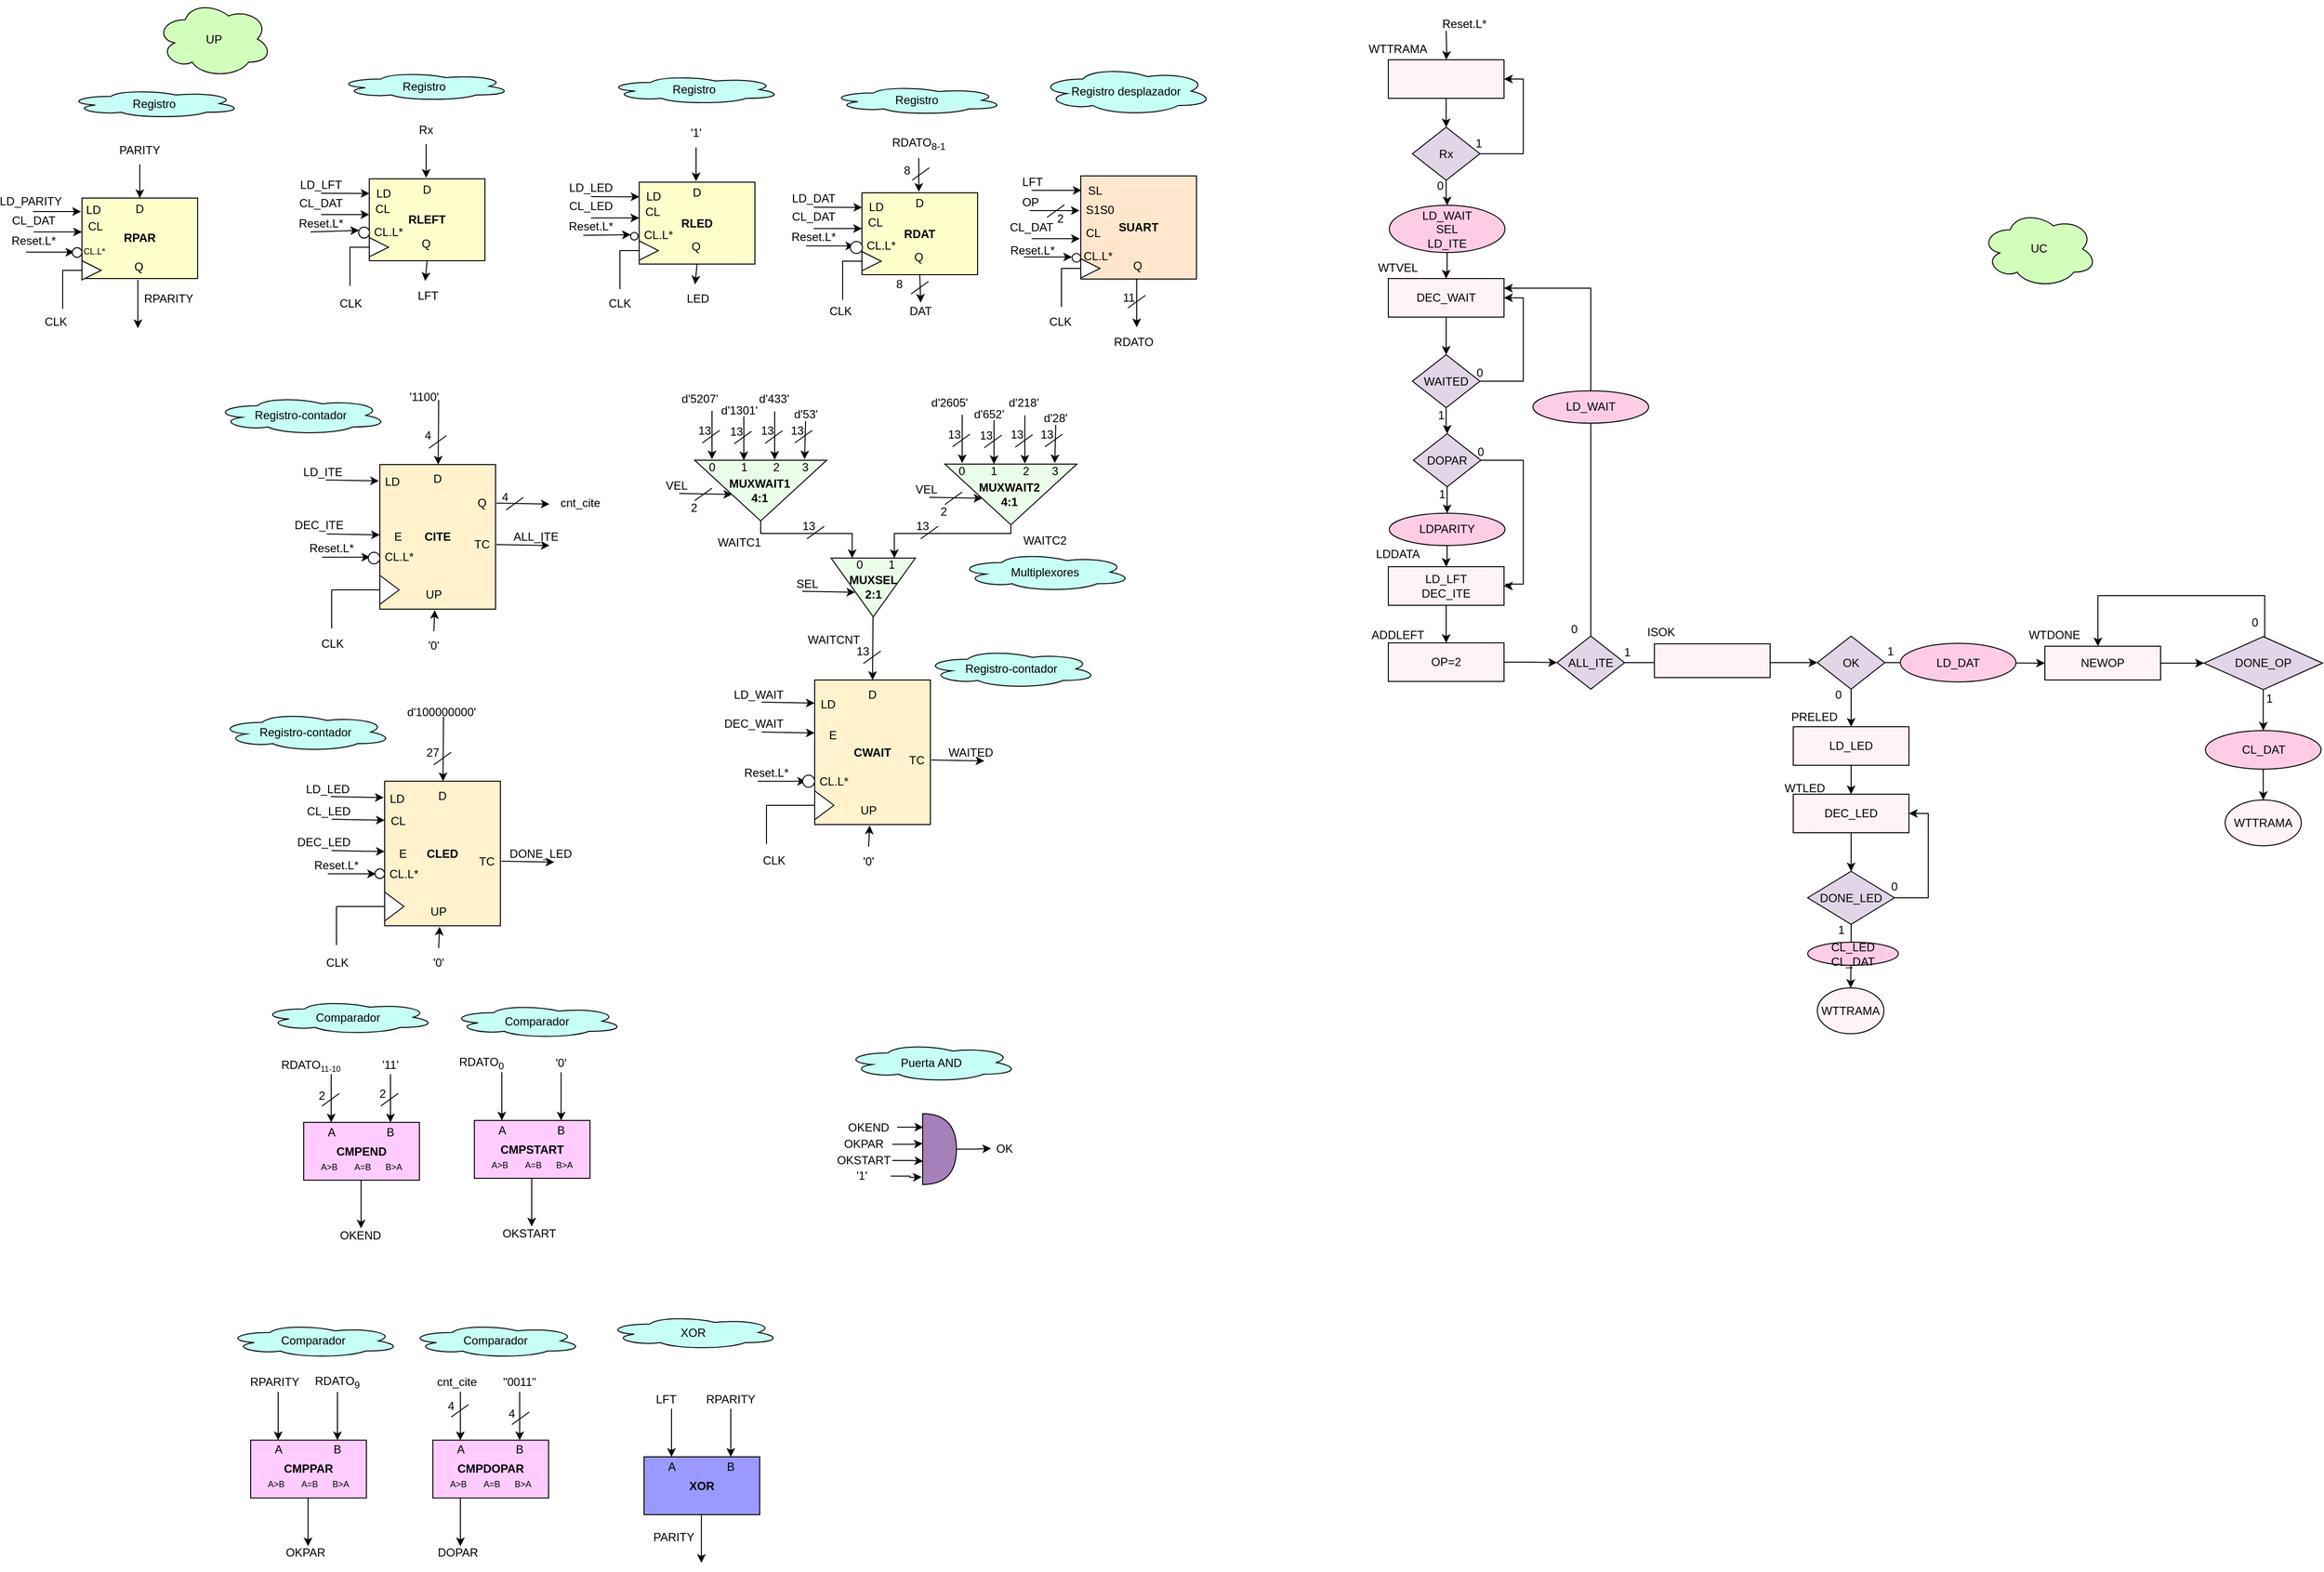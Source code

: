 <mxfile version="20.7.4" type="device"><diagram id="duk30jKKvxIBpfLt3P0G" name="Página-1"><mxGraphModel dx="2590" dy="764" grid="1" gridSize="10" guides="1" tooltips="1" connect="1" arrows="1" fold="1" page="1" pageScale="1" pageWidth="827" pageHeight="1169" math="0" shadow="0"><root><mxCell id="0"/><mxCell id="1" parent="0"/><mxCell id="ZWFUSfbAIWJwhDNDlv7o-1" value="&lt;b&gt;SUART&lt;/b&gt;" style="rounded=0;whiteSpace=wrap;html=1;fontSize=12;fillColor=#FFE6CC;" parent="1" vertex="1"><mxGeometry x="979" y="183.5" width="120" height="107" as="geometry"/></mxCell><mxCell id="ZWFUSfbAIWJwhDNDlv7o-2" value="SL" style="text;html=1;strokeColor=none;fillColor=none;align=center;verticalAlign=middle;whiteSpace=wrap;rounded=0;fontSize=12;" parent="1" vertex="1"><mxGeometry x="984" y="188.5" width="20" height="20" as="geometry"/></mxCell><mxCell id="ZWFUSfbAIWJwhDNDlv7o-3" value="" style="triangle;whiteSpace=wrap;html=1;fontSize=12;" parent="1" vertex="1"><mxGeometry x="979" y="269.5" width="20" height="20" as="geometry"/></mxCell><mxCell id="ZWFUSfbAIWJwhDNDlv7o-4" value="" style="shape=corner;whiteSpace=wrap;html=1;fontSize=12;dx=0;dy=0;" parent="1" vertex="1"><mxGeometry x="959" y="279.5" width="20" height="40" as="geometry"/></mxCell><mxCell id="ZWFUSfbAIWJwhDNDlv7o-5" value="Q" style="text;html=1;strokeColor=none;fillColor=none;align=center;verticalAlign=middle;whiteSpace=wrap;rounded=0;fontSize=12;" parent="1" vertex="1"><mxGeometry x="1028" y="266.5" width="20" height="20" as="geometry"/></mxCell><mxCell id="ZWFUSfbAIWJwhDNDlv7o-6" value="" style="endArrow=classic;html=1;rounded=0;fontSize=12;entryX=0.5;entryY=0;entryDx=0;entryDy=0;" parent="1" edge="1"><mxGeometry width="50" height="50" relative="1" as="geometry"><mxPoint x="1037" y="290.5" as="sourcePoint"/><mxPoint x="1037" y="340.5" as="targetPoint"/></mxGeometry></mxCell><mxCell id="ZWFUSfbAIWJwhDNDlv7o-7" value="" style="endArrow=classic;html=1;rounded=0;fontSize=12;entryX=0.015;entryY=0.14;entryDx=0;entryDy=0;entryPerimeter=0;" parent="1" edge="1"><mxGeometry width="50" height="50" relative="1" as="geometry"><mxPoint x="928" y="198.5" as="sourcePoint"/><mxPoint x="979.8" y="198.48" as="targetPoint"/></mxGeometry></mxCell><mxCell id="ZWFUSfbAIWJwhDNDlv7o-8" value="LFT" style="text;html=1;strokeColor=none;fillColor=none;align=center;verticalAlign=middle;whiteSpace=wrap;rounded=0;" parent="1" vertex="1"><mxGeometry x="899" y="174.5" width="60" height="30" as="geometry"/></mxCell><mxCell id="ZWFUSfbAIWJwhDNDlv7o-9" value="RDATO" style="text;html=1;strokeColor=none;fillColor=none;align=center;verticalAlign=middle;whiteSpace=wrap;rounded=0;" parent="1" vertex="1"><mxGeometry x="1004" y="340.5" width="60" height="30" as="geometry"/></mxCell><mxCell id="ZWFUSfbAIWJwhDNDlv7o-10" value="" style="endArrow=none;html=1;rounded=0;" parent="1" edge="1"><mxGeometry width="50" height="50" relative="1" as="geometry"><mxPoint x="1028" y="320.5" as="sourcePoint"/><mxPoint x="1046" y="307.5" as="targetPoint"/></mxGeometry></mxCell><mxCell id="ZWFUSfbAIWJwhDNDlv7o-11" value="11" style="text;html=1;strokeColor=none;fillColor=none;align=center;verticalAlign=middle;whiteSpace=wrap;rounded=0;" parent="1" vertex="1"><mxGeometry x="1014" y="299.5" width="30" height="20" as="geometry"/></mxCell><mxCell id="ZWFUSfbAIWJwhDNDlv7o-12" value="S1S0" style="text;html=1;strokeColor=none;fillColor=none;align=center;verticalAlign=middle;whiteSpace=wrap;rounded=0;fontSize=12;" parent="1" vertex="1"><mxGeometry x="989" y="208.5" width="20" height="20" as="geometry"/></mxCell><mxCell id="ZWFUSfbAIWJwhDNDlv7o-13" value="" style="endArrow=classic;html=1;rounded=0;fontSize=12;entryX=0.015;entryY=0.14;entryDx=0;entryDy=0;entryPerimeter=0;" parent="1" edge="1"><mxGeometry width="50" height="50" relative="1" as="geometry"><mxPoint x="926" y="219.5" as="sourcePoint"/><mxPoint x="977.8" y="219.48" as="targetPoint"/></mxGeometry></mxCell><mxCell id="ZWFUSfbAIWJwhDNDlv7o-14" value="OP" style="text;html=1;strokeColor=none;fillColor=none;align=center;verticalAlign=middle;whiteSpace=wrap;rounded=0;" parent="1" vertex="1"><mxGeometry x="897" y="195.5" width="60" height="30" as="geometry"/></mxCell><mxCell id="ZWFUSfbAIWJwhDNDlv7o-15" value="" style="endArrow=none;html=1;rounded=0;" parent="1" edge="1"><mxGeometry width="50" height="50" relative="1" as="geometry"><mxPoint x="944" y="226.5" as="sourcePoint"/><mxPoint x="962" y="213.5" as="targetPoint"/></mxGeometry></mxCell><mxCell id="ZWFUSfbAIWJwhDNDlv7o-16" value="2" style="text;html=1;strokeColor=none;fillColor=none;align=center;verticalAlign=middle;whiteSpace=wrap;rounded=0;" parent="1" vertex="1"><mxGeometry x="943" y="217.5" width="30" height="20" as="geometry"/></mxCell><mxCell id="ZWFUSfbAIWJwhDNDlv7o-17" value="CL" style="text;html=1;strokeColor=none;fillColor=none;align=center;verticalAlign=middle;whiteSpace=wrap;rounded=0;fontSize=12;" parent="1" vertex="1"><mxGeometry x="982" y="232.5" width="20" height="20" as="geometry"/></mxCell><mxCell id="ZWFUSfbAIWJwhDNDlv7o-18" value="" style="endArrow=classic;html=1;rounded=0;fontSize=12;entryX=0;entryY=0.25;entryDx=0;entryDy=0;" parent="1" edge="1"><mxGeometry width="50" height="50" relative="1" as="geometry"><mxPoint x="928" y="248.66" as="sourcePoint"/><mxPoint x="978" y="248.66" as="targetPoint"/></mxGeometry></mxCell><mxCell id="ZWFUSfbAIWJwhDNDlv7o-19" value="CL_DAT" style="text;html=1;strokeColor=none;fillColor=none;align=center;verticalAlign=middle;whiteSpace=wrap;rounded=0;" parent="1" vertex="1"><mxGeometry x="898" y="221.5" width="60" height="30" as="geometry"/></mxCell><mxCell id="ZWFUSfbAIWJwhDNDlv7o-20" value="CL.L*" style="text;html=1;strokeColor=none;fillColor=none;align=center;verticalAlign=middle;whiteSpace=wrap;rounded=0;fontSize=12;" parent="1" vertex="1"><mxGeometry x="987" y="256.5" width="20" height="20" as="geometry"/></mxCell><mxCell id="ZWFUSfbAIWJwhDNDlv7o-21" value="" style="endArrow=classic;html=1;rounded=0;fontSize=12;entryX=0;entryY=0.25;entryDx=0;entryDy=0;" parent="1" edge="1"><mxGeometry width="50" height="50" relative="1" as="geometry"><mxPoint x="920" y="267.66" as="sourcePoint"/><mxPoint x="970" y="267.66" as="targetPoint"/></mxGeometry></mxCell><mxCell id="ZWFUSfbAIWJwhDNDlv7o-22" value="Reset.L*" style="text;html=1;strokeColor=none;fillColor=none;align=center;verticalAlign=middle;whiteSpace=wrap;rounded=0;" parent="1" vertex="1"><mxGeometry x="899" y="245.5" width="60" height="30" as="geometry"/></mxCell><mxCell id="ZWFUSfbAIWJwhDNDlv7o-23" value="" style="endArrow=classic;html=1;rounded=0;fontSize=12;entryX=0.5;entryY=0;entryDx=0;entryDy=0;exitX=0.5;exitY=1;exitDx=0;exitDy=0;" parent="1" source="ZWFUSfbAIWJwhDNDlv7o-24" edge="1"><mxGeometry width="50" height="50" relative="1" as="geometry"><mxPoint x="300" y="135.5" as="sourcePoint"/><mxPoint x="300" y="185.5" as="targetPoint"/></mxGeometry></mxCell><mxCell id="ZWFUSfbAIWJwhDNDlv7o-24" value="Rx" style="text;html=1;strokeColor=none;fillColor=none;align=center;verticalAlign=middle;whiteSpace=wrap;rounded=0;" parent="1" vertex="1"><mxGeometry x="270" y="120.5" width="60" height="30" as="geometry"/></mxCell><mxCell id="ZWFUSfbAIWJwhDNDlv7o-25" value="&lt;b&gt;RLEFT&lt;/b&gt;" style="rounded=0;whiteSpace=wrap;html=1;fontSize=12;fillColor=#FFFFCC;" parent="1" vertex="1"><mxGeometry x="241" y="186.5" width="120" height="85" as="geometry"/></mxCell><mxCell id="ZWFUSfbAIWJwhDNDlv7o-26" value="D" style="text;html=1;strokeColor=none;fillColor=none;align=center;verticalAlign=middle;whiteSpace=wrap;rounded=0;fontSize=12;" parent="1" vertex="1"><mxGeometry x="291" y="192.5" width="20" height="10" as="geometry"/></mxCell><mxCell id="ZWFUSfbAIWJwhDNDlv7o-27" value="LD" style="text;html=1;strokeColor=none;fillColor=none;align=center;verticalAlign=middle;whiteSpace=wrap;rounded=0;fontSize=12;" parent="1" vertex="1"><mxGeometry x="246" y="191.5" width="20" height="20" as="geometry"/></mxCell><mxCell id="ZWFUSfbAIWJwhDNDlv7o-28" value="" style="triangle;whiteSpace=wrap;html=1;fontSize=12;" parent="1" vertex="1"><mxGeometry x="241" y="247.5" width="20" height="20" as="geometry"/></mxCell><mxCell id="ZWFUSfbAIWJwhDNDlv7o-29" value="" style="shape=corner;whiteSpace=wrap;html=1;fontSize=12;dx=0;dy=0;" parent="1" vertex="1"><mxGeometry x="221" y="257.5" width="20" height="40" as="geometry"/></mxCell><mxCell id="ZWFUSfbAIWJwhDNDlv7o-30" value="Q" style="text;html=1;strokeColor=none;fillColor=none;align=center;verticalAlign=middle;whiteSpace=wrap;rounded=0;fontSize=12;" parent="1" vertex="1"><mxGeometry x="290" y="243.5" width="20" height="20" as="geometry"/></mxCell><mxCell id="ZWFUSfbAIWJwhDNDlv7o-31" value="" style="endArrow=classic;html=1;rounded=0;fontSize=12;exitX=0.5;exitY=1;exitDx=0;exitDy=0;" parent="1" source="ZWFUSfbAIWJwhDNDlv7o-25" edge="1"><mxGeometry width="50" height="50" relative="1" as="geometry"><mxPoint x="299" y="267.5" as="sourcePoint"/><mxPoint x="299" y="292.5" as="targetPoint"/></mxGeometry></mxCell><mxCell id="ZWFUSfbAIWJwhDNDlv7o-32" value="" style="endArrow=classic;html=1;rounded=0;fontSize=12;entryX=0.002;entryY=0.179;entryDx=0;entryDy=0;entryPerimeter=0;" parent="1" target="ZWFUSfbAIWJwhDNDlv7o-25" edge="1"><mxGeometry width="50" height="50" relative="1" as="geometry"><mxPoint x="191" y="201.5" as="sourcePoint"/><mxPoint x="331" y="186.5" as="targetPoint"/></mxGeometry></mxCell><mxCell id="ZWFUSfbAIWJwhDNDlv7o-33" value="LD_LFT" style="text;html=1;strokeColor=none;fillColor=none;align=center;verticalAlign=middle;whiteSpace=wrap;rounded=0;" parent="1" vertex="1"><mxGeometry x="161" y="177.5" width="60" height="30" as="geometry"/></mxCell><mxCell id="ZWFUSfbAIWJwhDNDlv7o-34" value="LFT" style="text;html=1;strokeColor=none;fillColor=none;align=center;verticalAlign=middle;whiteSpace=wrap;rounded=0;" parent="1" vertex="1"><mxGeometry x="272" y="292.5" width="60" height="30" as="geometry"/></mxCell><mxCell id="ZWFUSfbAIWJwhDNDlv7o-35" value="&lt;b&gt;CMPEND&lt;/b&gt;" style="rounded=0;whiteSpace=wrap;html=1;fontSize=12;fillColor=#FFCCFF;" parent="1" vertex="1"><mxGeometry x="173" y="1165.5" width="120" height="60" as="geometry"/></mxCell><mxCell id="ZWFUSfbAIWJwhDNDlv7o-36" value="A" style="text;html=1;strokeColor=none;fillColor=none;align=center;verticalAlign=middle;whiteSpace=wrap;rounded=0;fontSize=12;" parent="1" vertex="1"><mxGeometry x="192" y="1165.5" width="20" height="20" as="geometry"/></mxCell><mxCell id="ZWFUSfbAIWJwhDNDlv7o-37" value="B" style="text;html=1;strokeColor=none;fillColor=none;align=center;verticalAlign=middle;whiteSpace=wrap;rounded=0;fontSize=12;" parent="1" vertex="1"><mxGeometry x="253" y="1165.5" width="20" height="20" as="geometry"/></mxCell><mxCell id="ZWFUSfbAIWJwhDNDlv7o-38" value="" style="endArrow=classic;html=1;rounded=0;fontSize=12;entryX=0.75;entryY=0;entryDx=0;entryDy=0;" parent="1" target="ZWFUSfbAIWJwhDNDlv7o-35" edge="1"><mxGeometry width="50" height="50" relative="1" as="geometry"><mxPoint x="263" y="1115.5" as="sourcePoint"/><mxPoint x="303" y="1175.5" as="targetPoint"/></mxGeometry></mxCell><mxCell id="ZWFUSfbAIWJwhDNDlv7o-39" value="" style="endArrow=classic;html=1;rounded=0;fontSize=12;entryX=0.75;entryY=0;entryDx=0;entryDy=0;" parent="1" edge="1"><mxGeometry width="50" height="50" relative="1" as="geometry"><mxPoint x="201.5" y="1115.5" as="sourcePoint"/><mxPoint x="201.5" y="1165.5" as="targetPoint"/></mxGeometry></mxCell><mxCell id="ZWFUSfbAIWJwhDNDlv7o-40" value="&lt;font style=&quot;font-size: 9px;&quot;&gt;A&amp;gt;B&amp;nbsp; &amp;nbsp; &amp;nbsp; &amp;nbsp;A=B&amp;nbsp; &amp;nbsp; &amp;nbsp; B&amp;gt;A&lt;/font&gt;" style="text;html=1;strokeColor=none;fillColor=none;align=center;verticalAlign=middle;whiteSpace=wrap;rounded=0;fontSize=12;" parent="1" vertex="1"><mxGeometry x="173" y="1195.5" width="120" height="30" as="geometry"/></mxCell><mxCell id="ZWFUSfbAIWJwhDNDlv7o-41" value="" style="endArrow=classic;html=1;rounded=0;fontSize=12;entryX=0.75;entryY=0;entryDx=0;entryDy=0;" parent="1" edge="1"><mxGeometry width="50" height="50" relative="1" as="geometry"><mxPoint x="232.5" y="1225.5" as="sourcePoint"/><mxPoint x="232.5" y="1275.5" as="targetPoint"/></mxGeometry></mxCell><mxCell id="ZWFUSfbAIWJwhDNDlv7o-42" value="" style="endArrow=none;html=1;rounded=0;" parent="1" edge="1"><mxGeometry width="50" height="50" relative="1" as="geometry"><mxPoint x="192" y="1148.5" as="sourcePoint"/><mxPoint x="210" y="1135.5" as="targetPoint"/></mxGeometry></mxCell><mxCell id="ZWFUSfbAIWJwhDNDlv7o-43" value="" style="endArrow=none;html=1;rounded=0;" parent="1" edge="1"><mxGeometry width="50" height="50" relative="1" as="geometry"><mxPoint x="253" y="1148.5" as="sourcePoint"/><mxPoint x="271" y="1135.5" as="targetPoint"/></mxGeometry></mxCell><mxCell id="ZWFUSfbAIWJwhDNDlv7o-44" value="2" style="text;html=1;strokeColor=none;fillColor=none;align=center;verticalAlign=middle;whiteSpace=wrap;rounded=0;" parent="1" vertex="1"><mxGeometry x="177" y="1127.5" width="30" height="20" as="geometry"/></mxCell><mxCell id="ZWFUSfbAIWJwhDNDlv7o-45" value="2" style="text;html=1;strokeColor=none;fillColor=none;align=center;verticalAlign=middle;whiteSpace=wrap;rounded=0;" parent="1" vertex="1"><mxGeometry x="240" y="1125.5" width="30" height="20" as="geometry"/></mxCell><mxCell id="ZWFUSfbAIWJwhDNDlv7o-46" value="RDATO&lt;span style=&quot;font-size: 10px;&quot;&gt;&lt;sub&gt;11-10&lt;/sub&gt;&lt;/span&gt;" style="text;html=1;strokeColor=none;fillColor=none;align=center;verticalAlign=middle;whiteSpace=wrap;rounded=0;" parent="1" vertex="1"><mxGeometry x="131" y="1090.5" width="99" height="30" as="geometry"/></mxCell><mxCell id="ZWFUSfbAIWJwhDNDlv7o-47" value="'11'" style="text;html=1;strokeColor=none;fillColor=none;align=center;verticalAlign=middle;whiteSpace=wrap;rounded=0;" parent="1" vertex="1"><mxGeometry x="233" y="1090.5" width="60" height="30" as="geometry"/></mxCell><mxCell id="ZWFUSfbAIWJwhDNDlv7o-48" value="OKEND" style="text;html=1;strokeColor=none;fillColor=none;align=center;verticalAlign=middle;whiteSpace=wrap;rounded=0;" parent="1" vertex="1"><mxGeometry x="202" y="1267.5" width="60" height="30" as="geometry"/></mxCell><mxCell id="ZWFUSfbAIWJwhDNDlv7o-49" value="Reset.L*" style="text;html=1;strokeColor=none;fillColor=none;align=center;verticalAlign=middle;whiteSpace=wrap;rounded=0;" parent="1" vertex="1"><mxGeometry x="161" y="217.5" width="60" height="30" as="geometry"/></mxCell><mxCell id="ZWFUSfbAIWJwhDNDlv7o-50" value="CL.L*" style="text;html=1;strokeColor=none;fillColor=none;align=center;verticalAlign=middle;whiteSpace=wrap;rounded=0;fontSize=12;" parent="1" vertex="1"><mxGeometry x="251" y="231.5" width="20" height="20" as="geometry"/></mxCell><mxCell id="ZWFUSfbAIWJwhDNDlv7o-51" value="" style="endArrow=classic;html=1;rounded=0;fontSize=12;entryX=0;entryY=0.25;entryDx=0;entryDy=0;" parent="1" target="3bCQMi7ym7_Ou23THRac-17" edge="1"><mxGeometry width="50" height="50" relative="1" as="geometry"><mxPoint x="180" y="241.66" as="sourcePoint"/><mxPoint x="230" y="241.66" as="targetPoint"/></mxGeometry></mxCell><mxCell id="ZWFUSfbAIWJwhDNDlv7o-52" value="Registro desplazador" style="ellipse;shape=cloud;whiteSpace=wrap;html=1;fillColor=#C5FFF5;" parent="1" vertex="1"><mxGeometry x="936" y="70.5" width="180" height="50" as="geometry"/></mxCell><mxCell id="ZWFUSfbAIWJwhDNDlv7o-53" value="Registro" style="ellipse;shape=cloud;whiteSpace=wrap;html=1;fillColor=#C5FFF5;" parent="1" vertex="1"><mxGeometry x="208" y="75.5" width="180" height="30" as="geometry"/></mxCell><mxCell id="ZWFUSfbAIWJwhDNDlv7o-54" value="Comparador" style="ellipse;shape=cloud;whiteSpace=wrap;html=1;fillColor=#C5FFF5;" parent="1" vertex="1"><mxGeometry x="129" y="1039" width="180" height="35" as="geometry"/></mxCell><mxCell id="ZWFUSfbAIWJwhDNDlv7o-55" value="UP" style="ellipse;shape=cloud;whiteSpace=wrap;html=1;fillColor=#D3FFBC;" parent="1" vertex="1"><mxGeometry x="20" y="1.5" width="120" height="80" as="geometry"/></mxCell><mxCell id="ZWFUSfbAIWJwhDNDlv7o-56" value="UC" style="ellipse;shape=cloud;whiteSpace=wrap;html=1;fillColor=#D3FFBC;" parent="1" vertex="1"><mxGeometry x="1913" y="219.37" width="120" height="80" as="geometry"/></mxCell><mxCell id="ZWFUSfbAIWJwhDNDlv7o-57" value="&lt;div align=&quot;center&quot;&gt;&lt;b&gt;CITE&lt;/b&gt;&lt;/div&gt;" style="rounded=0;whiteSpace=wrap;html=1;fontSize=12;align=center;fillColor=#FFF2CC;" parent="1" vertex="1"><mxGeometry x="252" y="483" width="120" height="150" as="geometry"/></mxCell><mxCell id="ZWFUSfbAIWJwhDNDlv7o-58" value="" style="triangle;whiteSpace=wrap;html=1;fontSize=12;" parent="1" vertex="1"><mxGeometry x="252" y="598" width="20" height="30" as="geometry"/></mxCell><mxCell id="ZWFUSfbAIWJwhDNDlv7o-59" value="" style="endArrow=none;html=1;rounded=0;fontSize=12;entryX=0;entryY=0.5;entryDx=0;entryDy=0;" parent="1" edge="1"><mxGeometry width="50" height="50" relative="1" as="geometry"><mxPoint x="202" y="613" as="sourcePoint"/><mxPoint x="252" y="613" as="targetPoint"/></mxGeometry></mxCell><mxCell id="ZWFUSfbAIWJwhDNDlv7o-60" value="" style="endArrow=none;html=1;rounded=0;fontSize=12;" parent="1" edge="1"><mxGeometry width="50" height="50" relative="1" as="geometry"><mxPoint x="202" y="653" as="sourcePoint"/><mxPoint x="202" y="613" as="targetPoint"/></mxGeometry></mxCell><mxCell id="ZWFUSfbAIWJwhDNDlv7o-61" value="" style="endArrow=classic;html=1;rounded=0;fontSize=12;" parent="1" edge="1"><mxGeometry width="50" height="50" relative="1" as="geometry"><mxPoint x="202" y="851" as="sourcePoint"/><mxPoint x="257" y="852" as="targetPoint"/></mxGeometry></mxCell><mxCell id="ZWFUSfbAIWJwhDNDlv7o-62" value="" style="endArrow=classic;html=1;rounded=0;fontSize=12;" parent="1" edge="1"><mxGeometry width="50" height="50" relative="1" as="geometry"><mxPoint x="197" y="555" as="sourcePoint"/><mxPoint x="252" y="556" as="targetPoint"/></mxGeometry></mxCell><mxCell id="ZWFUSfbAIWJwhDNDlv7o-63" value="" style="endArrow=classic;html=1;rounded=0;fontSize=12;" parent="1" edge="1"><mxGeometry width="50" height="50" relative="1" as="geometry"><mxPoint x="373" y="566" as="sourcePoint"/><mxPoint x="428" y="567" as="targetPoint"/></mxGeometry></mxCell><mxCell id="ZWFUSfbAIWJwhDNDlv7o-64" value="CL_LED" style="text;html=1;strokeColor=none;fillColor=none;align=center;verticalAlign=middle;whiteSpace=wrap;rounded=0;" parent="1" vertex="1"><mxGeometry x="169" y="828" width="60" height="30" as="geometry"/></mxCell><mxCell id="ZWFUSfbAIWJwhDNDlv7o-65" value="DEC_ITE" style="text;html=1;strokeColor=none;fillColor=none;align=center;verticalAlign=middle;whiteSpace=wrap;rounded=0;" parent="1" vertex="1"><mxGeometry x="159" y="531" width="60" height="30" as="geometry"/></mxCell><mxCell id="ZWFUSfbAIWJwhDNDlv7o-66" value="ALL_ITE" style="text;html=1;strokeColor=none;fillColor=none;align=center;verticalAlign=middle;whiteSpace=wrap;rounded=0;" parent="1" vertex="1"><mxGeometry x="384" y="543" width="60" height="30" as="geometry"/></mxCell><mxCell id="ZWFUSfbAIWJwhDNDlv7o-67" value="D" style="text;html=1;strokeColor=none;fillColor=none;align=center;verticalAlign=middle;whiteSpace=wrap;rounded=0;" parent="1" vertex="1"><mxGeometry x="282" y="483" width="60" height="30" as="geometry"/></mxCell><mxCell id="ZWFUSfbAIWJwhDNDlv7o-68" value="E" style="text;html=1;strokeColor=none;fillColor=none;align=center;verticalAlign=middle;whiteSpace=wrap;rounded=0;" parent="1" vertex="1"><mxGeometry x="241" y="543" width="60" height="30" as="geometry"/></mxCell><mxCell id="ZWFUSfbAIWJwhDNDlv7o-69" value="TC" style="text;html=1;strokeColor=none;fillColor=none;align=center;verticalAlign=middle;whiteSpace=wrap;rounded=0;" parent="1" vertex="1"><mxGeometry x="328" y="551" width="60" height="30" as="geometry"/></mxCell><mxCell id="ZWFUSfbAIWJwhDNDlv7o-70" value="" style="endArrow=classic;html=1;rounded=0;exitX=0.5;exitY=0;exitDx=0;exitDy=0;" parent="1" source="ZWFUSfbAIWJwhDNDlv7o-71" edge="1"><mxGeometry width="50" height="50" relative="1" as="geometry"><mxPoint x="309" y="674" as="sourcePoint"/><mxPoint x="309" y="634" as="targetPoint"/></mxGeometry></mxCell><mxCell id="ZWFUSfbAIWJwhDNDlv7o-71" value="'0'" style="text;html=1;strokeColor=none;fillColor=none;align=center;verticalAlign=middle;whiteSpace=wrap;rounded=0;" parent="1" vertex="1"><mxGeometry x="293" y="656" width="30" height="30" as="geometry"/></mxCell><mxCell id="ZWFUSfbAIWJwhDNDlv7o-72" value="UP" style="text;html=1;strokeColor=none;fillColor=none;align=center;verticalAlign=middle;whiteSpace=wrap;rounded=0;" parent="1" vertex="1"><mxGeometry x="278" y="603" width="60" height="30" as="geometry"/></mxCell><mxCell id="ZWFUSfbAIWJwhDNDlv7o-73" value="Registro-contador" style="ellipse;shape=cloud;whiteSpace=wrap;html=1;fillColor=#C5FFF5;" parent="1" vertex="1"><mxGeometry x="816.5" y="675" width="180" height="40" as="geometry"/></mxCell><mxCell id="ZWFUSfbAIWJwhDNDlv7o-74" value="Registro-contador" style="ellipse;shape=cloud;whiteSpace=wrap;html=1;fillColor=#C5FFF5;" parent="1" vertex="1"><mxGeometry x="80" y="412" width="180" height="40" as="geometry"/></mxCell><mxCell id="ZWFUSfbAIWJwhDNDlv7o-75" value="Reset.L*" style="text;html=1;strokeColor=none;fillColor=none;align=center;verticalAlign=middle;whiteSpace=wrap;rounded=0;" parent="1" vertex="1"><mxGeometry x="172" y="555" width="60" height="30" as="geometry"/></mxCell><mxCell id="ZWFUSfbAIWJwhDNDlv7o-76" value="CL.L*" style="text;html=1;strokeColor=none;fillColor=none;align=center;verticalAlign=middle;whiteSpace=wrap;rounded=0;fontSize=12;" parent="1" vertex="1"><mxGeometry x="262" y="569" width="20" height="20" as="geometry"/></mxCell><mxCell id="ZWFUSfbAIWJwhDNDlv7o-77" value="" style="endArrow=classic;html=1;rounded=0;fontSize=12;entryX=0;entryY=0.25;entryDx=0;entryDy=0;" parent="1" edge="1"><mxGeometry width="50" height="50" relative="1" as="geometry"><mxPoint x="192" y="579.16" as="sourcePoint"/><mxPoint x="242" y="579.16" as="targetPoint"/></mxGeometry></mxCell><mxCell id="ZWFUSfbAIWJwhDNDlv7o-78" value="" style="endArrow=classic;html=1;rounded=0;fontSize=9;entryX=0.5;entryY=0;entryDx=0;entryDy=0;" parent="1" edge="1"><mxGeometry width="50" height="50" relative="1" as="geometry"><mxPoint x="313" y="416" as="sourcePoint"/><mxPoint x="312.5" y="483" as="targetPoint"/></mxGeometry></mxCell><mxCell id="ZWFUSfbAIWJwhDNDlv7o-79" value="'1100'" style="text;html=1;strokeColor=none;fillColor=none;align=center;verticalAlign=middle;whiteSpace=wrap;rounded=0;fontSize=12;" parent="1" vertex="1"><mxGeometry x="268" y="398" width="60" height="30" as="geometry"/></mxCell><mxCell id="ZWFUSfbAIWJwhDNDlv7o-80" value="" style="endArrow=none;html=1;rounded=0;" parent="1" edge="1"><mxGeometry width="50" height="50" relative="1" as="geometry"><mxPoint x="303" y="466" as="sourcePoint"/><mxPoint x="321" y="453" as="targetPoint"/></mxGeometry></mxCell><mxCell id="ZWFUSfbAIWJwhDNDlv7o-81" value="4" style="text;html=1;strokeColor=none;fillColor=none;align=center;verticalAlign=middle;whiteSpace=wrap;rounded=0;" parent="1" vertex="1"><mxGeometry x="287" y="443" width="30" height="20" as="geometry"/></mxCell><mxCell id="ZWFUSfbAIWJwhDNDlv7o-82" value="" style="endArrow=classic;html=1;rounded=0;fontSize=12;" parent="1" edge="1"><mxGeometry width="50" height="50" relative="1" as="geometry"><mxPoint x="196" y="499" as="sourcePoint"/><mxPoint x="251" y="500" as="targetPoint"/></mxGeometry></mxCell><mxCell id="ZWFUSfbAIWJwhDNDlv7o-83" value="LD_ITE" style="text;html=1;strokeColor=none;fillColor=none;align=center;verticalAlign=middle;whiteSpace=wrap;rounded=0;" parent="1" vertex="1"><mxGeometry x="163" y="476" width="60" height="30" as="geometry"/></mxCell><mxCell id="ZWFUSfbAIWJwhDNDlv7o-84" value="LD" style="text;html=1;strokeColor=none;fillColor=none;align=center;verticalAlign=middle;whiteSpace=wrap;rounded=0;" parent="1" vertex="1"><mxGeometry x="235" y="486" width="60" height="30" as="geometry"/></mxCell><mxCell id="ZWFUSfbAIWJwhDNDlv7o-85" value="CL" style="text;html=1;strokeColor=none;fillColor=none;align=center;verticalAlign=middle;whiteSpace=wrap;rounded=0;fontSize=12;" parent="1" vertex="1"><mxGeometry x="245" y="207.5" width="20" height="20" as="geometry"/></mxCell><mxCell id="ZWFUSfbAIWJwhDNDlv7o-86" value="" style="endArrow=classic;html=1;rounded=0;fontSize=12;entryX=0;entryY=0.25;entryDx=0;entryDy=0;" parent="1" edge="1"><mxGeometry width="50" height="50" relative="1" as="geometry"><mxPoint x="191" y="223.66" as="sourcePoint"/><mxPoint x="241" y="223.66" as="targetPoint"/></mxGeometry></mxCell><mxCell id="ZWFUSfbAIWJwhDNDlv7o-87" value="CL_DAT" style="text;html=1;strokeColor=none;fillColor=none;align=center;verticalAlign=middle;whiteSpace=wrap;rounded=0;" parent="1" vertex="1"><mxGeometry x="161" y="196.5" width="60" height="30" as="geometry"/></mxCell><mxCell id="ZWFUSfbAIWJwhDNDlv7o-88" style="edgeStyle=orthogonalEdgeStyle;rounded=0;orthogonalLoop=1;jettySize=auto;html=1;" parent="1" source="ZWFUSfbAIWJwhDNDlv7o-89" target="ZWFUSfbAIWJwhDNDlv7o-92" edge="1"><mxGeometry relative="1" as="geometry"/></mxCell><mxCell id="ZWFUSfbAIWJwhDNDlv7o-89" value="" style="rounded=0;whiteSpace=wrap;html=1;fillColor=#FFF2F8;" parent="1" vertex="1"><mxGeometry x="1298" y="63" width="120" height="40" as="geometry"/></mxCell><mxCell id="ZWFUSfbAIWJwhDNDlv7o-90" style="edgeStyle=orthogonalEdgeStyle;rounded=0;orthogonalLoop=1;jettySize=auto;html=1;entryX=1;entryY=0.5;entryDx=0;entryDy=0;" parent="1" source="ZWFUSfbAIWJwhDNDlv7o-92" target="ZWFUSfbAIWJwhDNDlv7o-89" edge="1"><mxGeometry relative="1" as="geometry"><Array as="points"><mxPoint x="1438" y="161"/><mxPoint x="1438" y="83"/></Array></mxGeometry></mxCell><mxCell id="ZWFUSfbAIWJwhDNDlv7o-91" style="edgeStyle=orthogonalEdgeStyle;rounded=0;orthogonalLoop=1;jettySize=auto;html=1;" parent="1" source="ZWFUSfbAIWJwhDNDlv7o-92" target="ZWFUSfbAIWJwhDNDlv7o-94" edge="1"><mxGeometry relative="1" as="geometry"/></mxCell><mxCell id="ZWFUSfbAIWJwhDNDlv7o-92" value="Rx" style="rhombus;whiteSpace=wrap;html=1;fillColor=#E1D5E7;" parent="1" vertex="1"><mxGeometry x="1323" y="133" width="70" height="55" as="geometry"/></mxCell><mxCell id="ZWFUSfbAIWJwhDNDlv7o-93" style="edgeStyle=orthogonalEdgeStyle;rounded=0;orthogonalLoop=1;jettySize=auto;html=1;" parent="1" source="ZWFUSfbAIWJwhDNDlv7o-94" target="ZWFUSfbAIWJwhDNDlv7o-112" edge="1"><mxGeometry relative="1" as="geometry"/></mxCell><mxCell id="ZWFUSfbAIWJwhDNDlv7o-94" value="&lt;div&gt;LD_WAIT&lt;/div&gt;&lt;div&gt;SEL&lt;br&gt;&lt;/div&gt;&lt;div&gt;LD_ITE&lt;br&gt;&lt;/div&gt;" style="ellipse;whiteSpace=wrap;html=1;fillColor=#FFCCE6;" parent="1" vertex="1"><mxGeometry x="1299" y="214" width="120" height="49" as="geometry"/></mxCell><mxCell id="ZWFUSfbAIWJwhDNDlv7o-95" value="0" style="text;html=1;strokeColor=none;fillColor=none;align=center;verticalAlign=middle;whiteSpace=wrap;rounded=0;" parent="1" vertex="1"><mxGeometry x="1347" y="184" width="10" height="20" as="geometry"/></mxCell><mxCell id="ZWFUSfbAIWJwhDNDlv7o-96" value="1" style="text;html=1;strokeColor=none;fillColor=none;align=center;verticalAlign=middle;whiteSpace=wrap;rounded=0;" parent="1" vertex="1"><mxGeometry x="1387" y="140" width="10" height="20" as="geometry"/></mxCell><mxCell id="ZWFUSfbAIWJwhDNDlv7o-97" style="edgeStyle=orthogonalEdgeStyle;rounded=0;orthogonalLoop=1;jettySize=auto;html=1;entryX=0.5;entryY=0;entryDx=0;entryDy=0;" parent="1" source="ZWFUSfbAIWJwhDNDlv7o-98" target="ZWFUSfbAIWJwhDNDlv7o-100" edge="1"><mxGeometry relative="1" as="geometry"/></mxCell><mxCell id="ZWFUSfbAIWJwhDNDlv7o-98" value="&lt;div&gt;LD_LFT&lt;/div&gt;&lt;div&gt;DEC_ITE&lt;br&gt;&lt;/div&gt;" style="rounded=0;whiteSpace=wrap;html=1;fillColor=#FFF2F8;" parent="1" vertex="1"><mxGeometry x="1298" y="589" width="120" height="40" as="geometry"/></mxCell><mxCell id="ZWFUSfbAIWJwhDNDlv7o-99" style="edgeStyle=orthogonalEdgeStyle;rounded=0;orthogonalLoop=1;jettySize=auto;html=1;entryX=0;entryY=0.5;entryDx=0;entryDy=0;" parent="1" source="ZWFUSfbAIWJwhDNDlv7o-100" target="ZWFUSfbAIWJwhDNDlv7o-103" edge="1"><mxGeometry relative="1" as="geometry"/></mxCell><mxCell id="ZWFUSfbAIWJwhDNDlv7o-100" value="&lt;div&gt;OP=2&lt;/div&gt;" style="rounded=0;whiteSpace=wrap;html=1;fillColor=#FFF2F8;" parent="1" vertex="1"><mxGeometry x="1298" y="668" width="120" height="40" as="geometry"/></mxCell><mxCell id="ZWFUSfbAIWJwhDNDlv7o-101" style="edgeStyle=orthogonalEdgeStyle;rounded=0;orthogonalLoop=1;jettySize=auto;html=1;entryX=1;entryY=0.25;entryDx=0;entryDy=0;" parent="1" source="ZWFUSfbAIWJwhDNDlv7o-103" target="ZWFUSfbAIWJwhDNDlv7o-112" edge="1"><mxGeometry relative="1" as="geometry"><mxPoint x="1630" y="521" as="targetPoint"/><Array as="points"><mxPoint x="1508" y="300"/></Array></mxGeometry></mxCell><mxCell id="ZWFUSfbAIWJwhDNDlv7o-102" style="edgeStyle=orthogonalEdgeStyle;rounded=0;orthogonalLoop=1;jettySize=auto;html=1;entryX=0;entryY=0.5;entryDx=0;entryDy=0;" parent="1" source="ZWFUSfbAIWJwhDNDlv7o-103" target="ZWFUSfbAIWJwhDNDlv7o-121" edge="1"><mxGeometry relative="1" as="geometry"/></mxCell><mxCell id="ZWFUSfbAIWJwhDNDlv7o-103" value="ALL_ITE" style="rhombus;whiteSpace=wrap;html=1;fillColor=#E1D5E7;" parent="1" vertex="1"><mxGeometry x="1473" y="661" width="70" height="55" as="geometry"/></mxCell><mxCell id="ZWFUSfbAIWJwhDNDlv7o-104" value="WTTRAMA" style="text;html=1;strokeColor=none;fillColor=none;align=center;verticalAlign=middle;whiteSpace=wrap;rounded=0;" parent="1" vertex="1"><mxGeometry x="1278" y="37" width="60" height="30" as="geometry"/></mxCell><mxCell id="ZWFUSfbAIWJwhDNDlv7o-105" value="1" style="text;html=1;strokeColor=none;fillColor=none;align=center;verticalAlign=middle;whiteSpace=wrap;rounded=0;" parent="1" vertex="1"><mxGeometry x="1541" y="667.5" width="10" height="20" as="geometry"/></mxCell><mxCell id="ZWFUSfbAIWJwhDNDlv7o-106" value="0" style="text;html=1;strokeColor=none;fillColor=none;align=center;verticalAlign=middle;whiteSpace=wrap;rounded=0;" parent="1" vertex="1"><mxGeometry x="1486" y="643.5" width="10" height="20" as="geometry"/></mxCell><mxCell id="ZWFUSfbAIWJwhDNDlv7o-107" value="LDDATA" style="text;html=1;strokeColor=none;fillColor=none;align=center;verticalAlign=middle;whiteSpace=wrap;rounded=0;" parent="1" vertex="1"><mxGeometry x="1278" y="561" width="60" height="30" as="geometry"/></mxCell><mxCell id="ZWFUSfbAIWJwhDNDlv7o-108" value="ADDLEFT" style="text;html=1;strokeColor=none;fillColor=none;align=center;verticalAlign=middle;whiteSpace=wrap;rounded=0;" parent="1" vertex="1"><mxGeometry x="1278" y="644.5" width="60" height="30" as="geometry"/></mxCell><mxCell id="ZWFUSfbAIWJwhDNDlv7o-109" style="edgeStyle=orthogonalEdgeStyle;rounded=0;orthogonalLoop=1;jettySize=auto;html=1;" parent="1" target="ZWFUSfbAIWJwhDNDlv7o-89" edge="1"><mxGeometry relative="1" as="geometry"><mxPoint x="1358" y="33" as="sourcePoint"/></mxGeometry></mxCell><mxCell id="ZWFUSfbAIWJwhDNDlv7o-110" value="Reset.L*" style="text;html=1;strokeColor=none;fillColor=none;align=center;verticalAlign=middle;whiteSpace=wrap;rounded=0;" parent="1" vertex="1"><mxGeometry x="1347" y="11" width="60" height="30" as="geometry"/></mxCell><mxCell id="ZWFUSfbAIWJwhDNDlv7o-111" style="edgeStyle=orthogonalEdgeStyle;rounded=0;orthogonalLoop=1;jettySize=auto;html=1;" parent="1" source="ZWFUSfbAIWJwhDNDlv7o-112" target="ZWFUSfbAIWJwhDNDlv7o-114" edge="1"><mxGeometry relative="1" as="geometry"/></mxCell><mxCell id="ZWFUSfbAIWJwhDNDlv7o-112" value="DEC_WAIT" style="rounded=0;whiteSpace=wrap;html=1;fillColor=#FFF2F8;" parent="1" vertex="1"><mxGeometry x="1298" y="290" width="120" height="40" as="geometry"/></mxCell><mxCell id="ZWFUSfbAIWJwhDNDlv7o-113" style="edgeStyle=orthogonalEdgeStyle;rounded=0;orthogonalLoop=1;jettySize=auto;html=1;entryX=1;entryY=0.5;entryDx=0;entryDy=0;" parent="1" source="ZWFUSfbAIWJwhDNDlv7o-114" target="ZWFUSfbAIWJwhDNDlv7o-112" edge="1"><mxGeometry relative="1" as="geometry"><mxPoint x="1448" y="397" as="targetPoint"/><Array as="points"><mxPoint x="1438" y="397"/><mxPoint x="1438" y="310"/></Array></mxGeometry></mxCell><mxCell id="ZWFUSfbAIWJwhDNDlv7o-114" value="WAITED" style="rhombus;whiteSpace=wrap;html=1;fillColor=#E1D5E7;" parent="1" vertex="1"><mxGeometry x="1323" y="369" width="70" height="55" as="geometry"/></mxCell><mxCell id="ZWFUSfbAIWJwhDNDlv7o-115" style="edgeStyle=orthogonalEdgeStyle;rounded=0;orthogonalLoop=1;jettySize=auto;html=1;entryX=0.5;entryY=0;entryDx=0;entryDy=0;" parent="1" source="ZWFUSfbAIWJwhDNDlv7o-114" target="tcClsBVSSAc6zoPPPAZu-41" edge="1"><mxGeometry relative="1" as="geometry"><mxPoint x="1358" y="466" as="targetPoint"/></mxGeometry></mxCell><mxCell id="ZWFUSfbAIWJwhDNDlv7o-116" value="1" style="text;html=1;strokeColor=none;fillColor=none;align=center;verticalAlign=middle;whiteSpace=wrap;rounded=0;" parent="1" vertex="1"><mxGeometry x="1348" y="422" width="10" height="20" as="geometry"/></mxCell><mxCell id="ZWFUSfbAIWJwhDNDlv7o-117" value="0" style="text;html=1;strokeColor=none;fillColor=none;align=center;verticalAlign=middle;whiteSpace=wrap;rounded=0;" parent="1" vertex="1"><mxGeometry x="1388" y="378" width="10" height="20" as="geometry"/></mxCell><mxCell id="ZWFUSfbAIWJwhDNDlv7o-118" value="WTVEL" style="text;html=1;strokeColor=none;fillColor=none;align=center;verticalAlign=middle;whiteSpace=wrap;rounded=0;" parent="1" vertex="1"><mxGeometry x="1278" y="264" width="60" height="30" as="geometry"/></mxCell><mxCell id="ZWFUSfbAIWJwhDNDlv7o-119" style="edgeStyle=orthogonalEdgeStyle;rounded=0;orthogonalLoop=1;jettySize=auto;html=1;entryX=0.5;entryY=0;entryDx=0;entryDy=0;" parent="1" source="ZWFUSfbAIWJwhDNDlv7o-121" target="ZWFUSfbAIWJwhDNDlv7o-123" edge="1"><mxGeometry relative="1" as="geometry"/></mxCell><mxCell id="ZWFUSfbAIWJwhDNDlv7o-120" style="edgeStyle=orthogonalEdgeStyle;rounded=0;orthogonalLoop=1;jettySize=auto;html=1;entryX=0;entryY=0.5;entryDx=0;entryDy=0;" parent="1" source="ZWFUSfbAIWJwhDNDlv7o-121" target="ZWFUSfbAIWJwhDNDlv7o-132" edge="1"><mxGeometry relative="1" as="geometry"><mxPoint x="1908" y="689" as="targetPoint"/></mxGeometry></mxCell><mxCell id="ZWFUSfbAIWJwhDNDlv7o-121" value="OK" style="rhombus;whiteSpace=wrap;html=1;fillColor=#E1D5E7;" parent="1" vertex="1"><mxGeometry x="1743" y="661" width="70" height="55" as="geometry"/></mxCell><mxCell id="ZWFUSfbAIWJwhDNDlv7o-122" style="edgeStyle=orthogonalEdgeStyle;rounded=0;orthogonalLoop=1;jettySize=auto;html=1;entryX=0.5;entryY=0;entryDx=0;entryDy=0;" parent="1" source="ZWFUSfbAIWJwhDNDlv7o-123" target="ZWFUSfbAIWJwhDNDlv7o-125" edge="1"><mxGeometry relative="1" as="geometry"/></mxCell><mxCell id="ZWFUSfbAIWJwhDNDlv7o-123" value="LD_LED" style="rounded=0;whiteSpace=wrap;html=1;fillColor=#FFF2F8;" parent="1" vertex="1"><mxGeometry x="1718" y="755" width="120" height="40" as="geometry"/></mxCell><mxCell id="ZWFUSfbAIWJwhDNDlv7o-124" style="edgeStyle=orthogonalEdgeStyle;rounded=0;orthogonalLoop=1;jettySize=auto;html=1;" parent="1" source="ZWFUSfbAIWJwhDNDlv7o-125" edge="1"><mxGeometry relative="1" as="geometry"><mxPoint x="1778" y="905" as="targetPoint"/></mxGeometry></mxCell><mxCell id="ZWFUSfbAIWJwhDNDlv7o-125" value="&lt;div&gt;DEC_LED&lt;br&gt;&lt;/div&gt;" style="rounded=0;whiteSpace=wrap;html=1;fillColor=#FFF2F8;" parent="1" vertex="1"><mxGeometry x="1718" y="825" width="120" height="40" as="geometry"/></mxCell><mxCell id="ZWFUSfbAIWJwhDNDlv7o-126" style="edgeStyle=orthogonalEdgeStyle;rounded=0;orthogonalLoop=1;jettySize=auto;html=1;entryX=1;entryY=0.5;entryDx=0;entryDy=0;" parent="1" source="ZWFUSfbAIWJwhDNDlv7o-128" target="ZWFUSfbAIWJwhDNDlv7o-125" edge="1"><mxGeometry relative="1" as="geometry"><Array as="points"><mxPoint x="1858" y="933"/><mxPoint x="1858" y="845"/></Array></mxGeometry></mxCell><mxCell id="ZWFUSfbAIWJwhDNDlv7o-127" style="edgeStyle=orthogonalEdgeStyle;rounded=0;orthogonalLoop=1;jettySize=auto;html=1;entryX=0.5;entryY=0;entryDx=0;entryDy=0;" parent="1" source="ZWFUSfbAIWJwhDNDlv7o-128" target="ZWFUSfbAIWJwhDNDlv7o-129" edge="1"><mxGeometry relative="1" as="geometry"><mxPoint x="1778" y="985" as="targetPoint"/></mxGeometry></mxCell><mxCell id="ZWFUSfbAIWJwhDNDlv7o-128" value="DONE_LED" style="rhombus;whiteSpace=wrap;html=1;fillColor=#E1D5E7;" parent="1" vertex="1"><mxGeometry x="1733" y="905" width="90" height="55" as="geometry"/></mxCell><mxCell id="ZWFUSfbAIWJwhDNDlv7o-129" value="WTTRAMA" style="ellipse;whiteSpace=wrap;html=1;fillColor=#FFF2F8;" parent="1" vertex="1"><mxGeometry x="1743" y="1026" width="69" height="47.5" as="geometry"/></mxCell><mxCell id="ZWFUSfbAIWJwhDNDlv7o-130" value="WTTRAMA" style="ellipse;whiteSpace=wrap;html=1;fillColor=#FFF2F8;" parent="1" vertex="1"><mxGeometry x="2166" y="831" width="79" height="47.5" as="geometry"/></mxCell><mxCell id="ZWFUSfbAIWJwhDNDlv7o-131" style="edgeStyle=orthogonalEdgeStyle;rounded=0;orthogonalLoop=1;jettySize=auto;html=1;" parent="1" source="ZWFUSfbAIWJwhDNDlv7o-132" target="ZWFUSfbAIWJwhDNDlv7o-135" edge="1"><mxGeometry relative="1" as="geometry"/></mxCell><mxCell id="ZWFUSfbAIWJwhDNDlv7o-132" value="NEWOP" style="rounded=0;whiteSpace=wrap;html=1;fillColor=#FFF2F8;" parent="1" vertex="1"><mxGeometry x="1979" y="671.5" width="120" height="35" as="geometry"/></mxCell><mxCell id="ZWFUSfbAIWJwhDNDlv7o-133" style="edgeStyle=orthogonalEdgeStyle;rounded=0;orthogonalLoop=1;jettySize=auto;html=1;" parent="1" source="ZWFUSfbAIWJwhDNDlv7o-135" target="ZWFUSfbAIWJwhDNDlv7o-132" edge="1"><mxGeometry relative="1" as="geometry"><Array as="points"><mxPoint x="2207" y="619"/><mxPoint x="2034" y="619"/></Array><mxPoint x="2034" y="669" as="targetPoint"/></mxGeometry></mxCell><mxCell id="ZWFUSfbAIWJwhDNDlv7o-134" style="edgeStyle=orthogonalEdgeStyle;rounded=0;orthogonalLoop=1;jettySize=auto;html=1;" parent="1" source="ZWFUSfbAIWJwhDNDlv7o-135" target="ZWFUSfbAIWJwhDNDlv7o-140" edge="1"><mxGeometry relative="1" as="geometry"/></mxCell><mxCell id="ZWFUSfbAIWJwhDNDlv7o-135" value="DONE_OP" style="rhombus;whiteSpace=wrap;html=1;fillColor=#E1D5E7;" parent="1" vertex="1"><mxGeometry x="2144" y="661.5" width="123" height="55" as="geometry"/></mxCell><mxCell id="ZWFUSfbAIWJwhDNDlv7o-136" value="0" style="text;html=1;strokeColor=none;fillColor=none;align=center;verticalAlign=middle;whiteSpace=wrap;rounded=0;" parent="1" vertex="1"><mxGeometry x="2192" y="637" width="10" height="20" as="geometry"/></mxCell><mxCell id="ZWFUSfbAIWJwhDNDlv7o-137" value="1" style="text;html=1;strokeColor=none;fillColor=none;align=center;verticalAlign=middle;whiteSpace=wrap;rounded=0;" parent="1" vertex="1"><mxGeometry x="2207" y="716" width="10" height="20" as="geometry"/></mxCell><mxCell id="ZWFUSfbAIWJwhDNDlv7o-138" value="WTDONE" style="text;html=1;strokeColor=none;fillColor=none;align=center;verticalAlign=middle;whiteSpace=wrap;rounded=0;" parent="1" vertex="1"><mxGeometry x="1959" y="645" width="60" height="30" as="geometry"/></mxCell><mxCell id="ZWFUSfbAIWJwhDNDlv7o-139" style="edgeStyle=orthogonalEdgeStyle;rounded=0;orthogonalLoop=1;jettySize=auto;html=1;" parent="1" source="ZWFUSfbAIWJwhDNDlv7o-140" target="ZWFUSfbAIWJwhDNDlv7o-130" edge="1"><mxGeometry relative="1" as="geometry"/></mxCell><mxCell id="ZWFUSfbAIWJwhDNDlv7o-140" value="CL_DAT" style="ellipse;whiteSpace=wrap;html=1;fillColor=#FFCCE6;" parent="1" vertex="1"><mxGeometry x="2145.5" y="759" width="120" height="40" as="geometry"/></mxCell><mxCell id="ZWFUSfbAIWJwhDNDlv7o-141" value="&lt;b&gt;CMPSTART&lt;/b&gt;" style="rounded=0;whiteSpace=wrap;html=1;fontSize=12;fillColor=#FFCCFF;" parent="1" vertex="1"><mxGeometry x="350" y="1163.5" width="120" height="60" as="geometry"/></mxCell><mxCell id="ZWFUSfbAIWJwhDNDlv7o-142" value="A" style="text;html=1;strokeColor=none;fillColor=none;align=center;verticalAlign=middle;whiteSpace=wrap;rounded=0;fontSize=12;" parent="1" vertex="1"><mxGeometry x="369" y="1163.5" width="20" height="20" as="geometry"/></mxCell><mxCell id="ZWFUSfbAIWJwhDNDlv7o-143" value="B" style="text;html=1;strokeColor=none;fillColor=none;align=center;verticalAlign=middle;whiteSpace=wrap;rounded=0;fontSize=12;" parent="1" vertex="1"><mxGeometry x="430" y="1163.5" width="20" height="20" as="geometry"/></mxCell><mxCell id="ZWFUSfbAIWJwhDNDlv7o-144" value="" style="endArrow=classic;html=1;rounded=0;fontSize=12;entryX=0.75;entryY=0;entryDx=0;entryDy=0;" parent="1" target="ZWFUSfbAIWJwhDNDlv7o-141" edge="1"><mxGeometry width="50" height="50" relative="1" as="geometry"><mxPoint x="440" y="1113.5" as="sourcePoint"/><mxPoint x="480" y="1173.5" as="targetPoint"/></mxGeometry></mxCell><mxCell id="ZWFUSfbAIWJwhDNDlv7o-145" value="" style="endArrow=classic;html=1;rounded=0;fontSize=12;entryX=0.75;entryY=0;entryDx=0;entryDy=0;" parent="1" edge="1"><mxGeometry width="50" height="50" relative="1" as="geometry"><mxPoint x="378.5" y="1113.5" as="sourcePoint"/><mxPoint x="378.5" y="1163.5" as="targetPoint"/></mxGeometry></mxCell><mxCell id="ZWFUSfbAIWJwhDNDlv7o-146" value="&lt;font style=&quot;font-size: 9px;&quot;&gt;A&amp;gt;B&amp;nbsp; &amp;nbsp; &amp;nbsp; &amp;nbsp;A=B&amp;nbsp; &amp;nbsp; &amp;nbsp; B&amp;gt;A&lt;/font&gt;" style="text;html=1;strokeColor=none;fillColor=none;align=center;verticalAlign=middle;whiteSpace=wrap;rounded=0;fontSize=12;" parent="1" vertex="1"><mxGeometry x="350" y="1193.5" width="120" height="30" as="geometry"/></mxCell><mxCell id="ZWFUSfbAIWJwhDNDlv7o-147" value="" style="endArrow=classic;html=1;rounded=0;fontSize=12;entryX=0.75;entryY=0;entryDx=0;entryDy=0;" parent="1" edge="1"><mxGeometry width="50" height="50" relative="1" as="geometry"><mxPoint x="409.5" y="1223.5" as="sourcePoint"/><mxPoint x="409.5" y="1273.5" as="targetPoint"/></mxGeometry></mxCell><mxCell id="ZWFUSfbAIWJwhDNDlv7o-148" value="RDATO&lt;sub&gt;0&lt;/sub&gt;" style="text;html=1;strokeColor=none;fillColor=none;align=center;verticalAlign=middle;whiteSpace=wrap;rounded=0;" parent="1" vertex="1"><mxGeometry x="308" y="1088.5" width="99" height="30" as="geometry"/></mxCell><mxCell id="ZWFUSfbAIWJwhDNDlv7o-149" value="'0'" style="text;html=1;strokeColor=none;fillColor=none;align=center;verticalAlign=middle;whiteSpace=wrap;rounded=0;" parent="1" vertex="1"><mxGeometry x="410" y="1088.5" width="60" height="30" as="geometry"/></mxCell><mxCell id="ZWFUSfbAIWJwhDNDlv7o-150" value="OKSTART" style="text;html=1;strokeColor=none;fillColor=none;align=center;verticalAlign=middle;whiteSpace=wrap;rounded=0;" parent="1" vertex="1"><mxGeometry x="377" y="1265.5" width="60" height="30" as="geometry"/></mxCell><mxCell id="ZWFUSfbAIWJwhDNDlv7o-151" value="&lt;div align=&quot;center&quot;&gt;&lt;b&gt;CWAIT&lt;/b&gt;&lt;/div&gt;" style="rounded=0;whiteSpace=wrap;html=1;fontSize=12;align=center;fillColor=#FFF2CC;" parent="1" vertex="1"><mxGeometry x="703" y="706.5" width="120" height="150" as="geometry"/></mxCell><mxCell id="ZWFUSfbAIWJwhDNDlv7o-152" value="" style="triangle;whiteSpace=wrap;html=1;fontSize=12;" parent="1" vertex="1"><mxGeometry x="703" y="821.5" width="20" height="30" as="geometry"/></mxCell><mxCell id="ZWFUSfbAIWJwhDNDlv7o-153" value="" style="endArrow=none;html=1;rounded=0;fontSize=12;entryX=0;entryY=0.5;entryDx=0;entryDy=0;" parent="1" edge="1"><mxGeometry width="50" height="50" relative="1" as="geometry"><mxPoint x="653" y="836.5" as="sourcePoint"/><mxPoint x="703" y="836.5" as="targetPoint"/></mxGeometry></mxCell><mxCell id="ZWFUSfbAIWJwhDNDlv7o-154" value="" style="endArrow=none;html=1;rounded=0;fontSize=12;" parent="1" edge="1"><mxGeometry width="50" height="50" relative="1" as="geometry"><mxPoint x="653" y="876.5" as="sourcePoint"/><mxPoint x="653" y="836.5" as="targetPoint"/></mxGeometry></mxCell><mxCell id="ZWFUSfbAIWJwhDNDlv7o-155" value="" style="endArrow=classic;html=1;rounded=0;fontSize=12;" parent="1" edge="1"><mxGeometry width="50" height="50" relative="1" as="geometry"><mxPoint x="648" y="729.5" as="sourcePoint"/><mxPoint x="703" y="730.5" as="targetPoint"/></mxGeometry></mxCell><mxCell id="ZWFUSfbAIWJwhDNDlv7o-156" value="" style="endArrow=classic;html=1;rounded=0;fontSize=12;" parent="1" edge="1"><mxGeometry width="50" height="50" relative="1" as="geometry"><mxPoint x="648" y="760.5" as="sourcePoint"/><mxPoint x="703" y="761.5" as="targetPoint"/></mxGeometry></mxCell><mxCell id="ZWFUSfbAIWJwhDNDlv7o-157" value="" style="endArrow=classic;html=1;rounded=0;fontSize=12;" parent="1" edge="1"><mxGeometry width="50" height="50" relative="1" as="geometry"><mxPoint x="824" y="789.5" as="sourcePoint"/><mxPoint x="879" y="790.5" as="targetPoint"/></mxGeometry></mxCell><mxCell id="ZWFUSfbAIWJwhDNDlv7o-158" value="LD_WAIT" style="text;html=1;strokeColor=none;fillColor=none;align=center;verticalAlign=middle;whiteSpace=wrap;rounded=0;" parent="1" vertex="1"><mxGeometry x="615" y="706.5" width="60" height="30" as="geometry"/></mxCell><mxCell id="ZWFUSfbAIWJwhDNDlv7o-159" value="DEC_WAIT" style="text;html=1;strokeColor=none;fillColor=none;align=center;verticalAlign=middle;whiteSpace=wrap;rounded=0;" parent="1" vertex="1"><mxGeometry x="610" y="736.5" width="60" height="30" as="geometry"/></mxCell><mxCell id="ZWFUSfbAIWJwhDNDlv7o-160" value="WAITED" style="text;html=1;strokeColor=none;fillColor=none;align=center;verticalAlign=middle;whiteSpace=wrap;rounded=0;" parent="1" vertex="1"><mxGeometry x="835" y="766.5" width="60" height="30" as="geometry"/></mxCell><mxCell id="ZWFUSfbAIWJwhDNDlv7o-161" value="D" style="text;html=1;strokeColor=none;fillColor=none;align=center;verticalAlign=middle;whiteSpace=wrap;rounded=0;" parent="1" vertex="1"><mxGeometry x="733" y="706.5" width="60" height="30" as="geometry"/></mxCell><mxCell id="ZWFUSfbAIWJwhDNDlv7o-162" value="LD" style="text;html=1;strokeColor=none;fillColor=none;align=center;verticalAlign=middle;whiteSpace=wrap;rounded=0;" parent="1" vertex="1"><mxGeometry x="687" y="716.5" width="60" height="30" as="geometry"/></mxCell><mxCell id="ZWFUSfbAIWJwhDNDlv7o-163" value="E" style="text;html=1;strokeColor=none;fillColor=none;align=center;verticalAlign=middle;whiteSpace=wrap;rounded=0;" parent="1" vertex="1"><mxGeometry x="692" y="748.5" width="60" height="30" as="geometry"/></mxCell><mxCell id="ZWFUSfbAIWJwhDNDlv7o-164" value="TC" style="text;html=1;strokeColor=none;fillColor=none;align=center;verticalAlign=middle;whiteSpace=wrap;rounded=0;" parent="1" vertex="1"><mxGeometry x="779" y="774.5" width="60" height="30" as="geometry"/></mxCell><mxCell id="ZWFUSfbAIWJwhDNDlv7o-165" value="" style="endArrow=classic;html=1;rounded=0;exitX=0.5;exitY=0;exitDx=0;exitDy=0;" parent="1" source="ZWFUSfbAIWJwhDNDlv7o-166" edge="1"><mxGeometry width="50" height="50" relative="1" as="geometry"><mxPoint x="760" y="897.5" as="sourcePoint"/><mxPoint x="760" y="857.5" as="targetPoint"/></mxGeometry></mxCell><mxCell id="ZWFUSfbAIWJwhDNDlv7o-166" value="'0'" style="text;html=1;strokeColor=none;fillColor=none;align=center;verticalAlign=middle;whiteSpace=wrap;rounded=0;" parent="1" vertex="1"><mxGeometry x="744" y="879.5" width="30" height="30" as="geometry"/></mxCell><mxCell id="ZWFUSfbAIWJwhDNDlv7o-167" value="UP" style="text;html=1;strokeColor=none;fillColor=none;align=center;verticalAlign=middle;whiteSpace=wrap;rounded=0;" parent="1" vertex="1"><mxGeometry x="729" y="826.5" width="60" height="30" as="geometry"/></mxCell><mxCell id="ZWFUSfbAIWJwhDNDlv7o-168" value="" style="endArrow=classic;html=1;rounded=0;fontSize=9;entryX=0.5;entryY=0;entryDx=0;entryDy=0;" parent="1" target="ZWFUSfbAIWJwhDNDlv7o-161" edge="1"><mxGeometry width="50" height="50" relative="1" as="geometry"><mxPoint x="763.5" y="639.5" as="sourcePoint"/><mxPoint x="1013.5" y="739.5" as="targetPoint"/></mxGeometry></mxCell><mxCell id="ZWFUSfbAIWJwhDNDlv7o-169" value="WAITCNT" style="text;html=1;strokeColor=none;fillColor=none;align=center;verticalAlign=middle;whiteSpace=wrap;rounded=0;fontSize=12;" parent="1" vertex="1"><mxGeometry x="692.5" y="649.5" width="60" height="30" as="geometry"/></mxCell><mxCell id="ZWFUSfbAIWJwhDNDlv7o-170" value="" style="endArrow=none;html=1;rounded=0;" parent="1" edge="1"><mxGeometry width="50" height="50" relative="1" as="geometry"><mxPoint x="753.5" y="689.5" as="sourcePoint"/><mxPoint x="771.5" y="676.5" as="targetPoint"/></mxGeometry></mxCell><mxCell id="ZWFUSfbAIWJwhDNDlv7o-171" value="13" style="text;html=1;strokeColor=none;fillColor=none;align=center;verticalAlign=middle;whiteSpace=wrap;rounded=0;" parent="1" vertex="1"><mxGeometry x="737.5" y="666.5" width="30" height="20" as="geometry"/></mxCell><mxCell id="ZWFUSfbAIWJwhDNDlv7o-172" value="Reset.L*" style="text;html=1;strokeColor=none;fillColor=none;align=center;verticalAlign=middle;whiteSpace=wrap;rounded=0;" parent="1" vertex="1"><mxGeometry x="623" y="787.5" width="60" height="30" as="geometry"/></mxCell><mxCell id="ZWFUSfbAIWJwhDNDlv7o-173" value="CL.L*" style="text;html=1;strokeColor=none;fillColor=none;align=center;verticalAlign=middle;whiteSpace=wrap;rounded=0;fontSize=12;" parent="1" vertex="1"><mxGeometry x="713" y="801.5" width="20" height="20" as="geometry"/></mxCell><mxCell id="ZWFUSfbAIWJwhDNDlv7o-174" value="" style="endArrow=classic;html=1;rounded=0;fontSize=12;entryX=0;entryY=0.25;entryDx=0;entryDy=0;" parent="1" edge="1"><mxGeometry width="50" height="50" relative="1" as="geometry"><mxPoint x="644" y="811.66" as="sourcePoint"/><mxPoint x="694" y="811.66" as="targetPoint"/></mxGeometry></mxCell><mxCell id="ZWFUSfbAIWJwhDNDlv7o-175" style="edgeStyle=orthogonalEdgeStyle;rounded=0;orthogonalLoop=1;jettySize=auto;html=1;entryX=0;entryY=0.75;entryDx=0;entryDy=0;exitX=1;exitY=0.5;exitDx=0;exitDy=0;" parent="1" source="ZWFUSfbAIWJwhDNDlv7o-176" target="ZWFUSfbAIWJwhDNDlv7o-223" edge="1"><mxGeometry relative="1" as="geometry"><Array as="points"><mxPoint x="646.5" y="554.5"/><mxPoint x="741.5" y="554.5"/></Array></mxGeometry></mxCell><mxCell id="ZWFUSfbAIWJwhDNDlv7o-176" value="" style="triangle;whiteSpace=wrap;html=1;rotation=90;fillColor=#EAFFE9;" parent="1" vertex="1"><mxGeometry x="615.5" y="441.5" width="63" height="137" as="geometry"/></mxCell><mxCell id="ZWFUSfbAIWJwhDNDlv7o-177" value="" style="endArrow=classic;html=1;rounded=0;fontSize=12;" parent="1" edge="1"><mxGeometry width="50" height="50" relative="1" as="geometry"><mxPoint x="562.5" y="513" as="sourcePoint"/><mxPoint x="617.5" y="514" as="targetPoint"/></mxGeometry></mxCell><mxCell id="ZWFUSfbAIWJwhDNDlv7o-178" value="VEL" style="text;html=1;strokeColor=none;fillColor=none;align=center;verticalAlign=middle;whiteSpace=wrap;rounded=0;" parent="1" vertex="1"><mxGeometry x="529.5" y="490" width="60" height="30" as="geometry"/></mxCell><mxCell id="ZWFUSfbAIWJwhDNDlv7o-179" value="" style="endArrow=none;html=1;rounded=0;" parent="1" edge="1"><mxGeometry width="50" height="50" relative="1" as="geometry"><mxPoint x="578.5" y="520.5" as="sourcePoint"/><mxPoint x="596.5" y="507.5" as="targetPoint"/></mxGeometry></mxCell><mxCell id="ZWFUSfbAIWJwhDNDlv7o-180" value="2" style="text;html=1;strokeColor=none;fillColor=none;align=center;verticalAlign=middle;whiteSpace=wrap;rounded=0;" parent="1" vertex="1"><mxGeometry x="562.5" y="517.5" width="30" height="20" as="geometry"/></mxCell><mxCell id="ZWFUSfbAIWJwhDNDlv7o-181" value="" style="endArrow=classic;html=1;rounded=0;fontSize=12;entryX=0.75;entryY=0;entryDx=0;entryDy=0;" parent="1" edge="1"><mxGeometry width="50" height="50" relative="1" as="geometry"><mxPoint x="596.5" y="427.5" as="sourcePoint"/><mxPoint x="596.5" y="477.5" as="targetPoint"/></mxGeometry></mxCell><mxCell id="ZWFUSfbAIWJwhDNDlv7o-182" value="" style="endArrow=none;html=1;rounded=0;" parent="1" edge="1"><mxGeometry width="50" height="50" relative="1" as="geometry"><mxPoint x="586.5" y="460.5" as="sourcePoint"/><mxPoint x="604.5" y="447.5" as="targetPoint"/></mxGeometry></mxCell><mxCell id="ZWFUSfbAIWJwhDNDlv7o-183" value="13" style="text;html=1;strokeColor=none;fillColor=none;align=center;verticalAlign=middle;whiteSpace=wrap;rounded=0;" parent="1" vertex="1"><mxGeometry x="573.5" y="437.5" width="30" height="20" as="geometry"/></mxCell><mxCell id="ZWFUSfbAIWJwhDNDlv7o-184" value="d'1301'" style="text;html=1;strokeColor=none;fillColor=none;align=center;verticalAlign=middle;whiteSpace=wrap;rounded=0;" parent="1" vertex="1"><mxGeometry x="594.5" y="412" width="60" height="30" as="geometry"/></mxCell><mxCell id="ZWFUSfbAIWJwhDNDlv7o-185" value="" style="endArrow=classic;html=1;rounded=0;fontSize=12;entryX=0.75;entryY=0;entryDx=0;entryDy=0;exitX=0.802;exitY=0.019;exitDx=0;exitDy=0;exitPerimeter=0;" parent="1" source="ZWFUSfbAIWJwhDNDlv7o-187" edge="1"><mxGeometry width="50" height="50" relative="1" as="geometry"><mxPoint x="692.5" y="427.5" as="sourcePoint"/><mxPoint x="692.5" y="477.5" as="targetPoint"/></mxGeometry></mxCell><mxCell id="ZWFUSfbAIWJwhDNDlv7o-186" value="" style="endArrow=none;html=1;rounded=0;" parent="1" edge="1"><mxGeometry width="50" height="50" relative="1" as="geometry"><mxPoint x="682.5" y="460.5" as="sourcePoint"/><mxPoint x="700.5" y="447.5" as="targetPoint"/></mxGeometry></mxCell><mxCell id="ZWFUSfbAIWJwhDNDlv7o-187" value="13" style="text;html=1;strokeColor=none;fillColor=none;align=center;verticalAlign=middle;whiteSpace=wrap;rounded=0;" parent="1" vertex="1"><mxGeometry x="669.5" y="437.5" width="30" height="20" as="geometry"/></mxCell><mxCell id="ZWFUSfbAIWJwhDNDlv7o-188" value="d'53'" style="text;html=1;strokeColor=none;fillColor=none;align=center;verticalAlign=middle;whiteSpace=wrap;rounded=0;" parent="1" vertex="1"><mxGeometry x="663.5" y="415.5" width="60" height="30" as="geometry"/></mxCell><mxCell id="ZWFUSfbAIWJwhDNDlv7o-189" value="" style="endArrow=classic;html=1;rounded=0;fontSize=12;entryX=0.75;entryY=0;entryDx=0;entryDy=0;" parent="1" edge="1"><mxGeometry width="50" height="50" relative="1" as="geometry"><mxPoint x="629.5" y="433" as="sourcePoint"/><mxPoint x="629.5" y="478.5" as="targetPoint"/></mxGeometry></mxCell><mxCell id="ZWFUSfbAIWJwhDNDlv7o-190" value="" style="endArrow=none;html=1;rounded=0;" parent="1" edge="1"><mxGeometry width="50" height="50" relative="1" as="geometry"><mxPoint x="619.5" y="461.5" as="sourcePoint"/><mxPoint x="637.5" y="448.5" as="targetPoint"/></mxGeometry></mxCell><mxCell id="ZWFUSfbAIWJwhDNDlv7o-191" value="13" style="text;html=1;strokeColor=none;fillColor=none;align=center;verticalAlign=middle;whiteSpace=wrap;rounded=0;" parent="1" vertex="1"><mxGeometry x="606.5" y="438.5" width="30" height="20" as="geometry"/></mxCell><mxCell id="ZWFUSfbAIWJwhDNDlv7o-192" value="d'5207'" style="text;html=1;strokeColor=none;fillColor=none;align=center;verticalAlign=middle;whiteSpace=wrap;rounded=0;" parent="1" vertex="1"><mxGeometry x="553.5" y="399.5" width="60" height="30" as="geometry"/></mxCell><mxCell id="ZWFUSfbAIWJwhDNDlv7o-193" value="" style="endArrow=classic;html=1;rounded=0;fontSize=12;entryX=0.75;entryY=0;entryDx=0;entryDy=0;" parent="1" edge="1"><mxGeometry width="50" height="50" relative="1" as="geometry"><mxPoint x="661.5" y="428" as="sourcePoint"/><mxPoint x="661.5" y="478" as="targetPoint"/></mxGeometry></mxCell><mxCell id="ZWFUSfbAIWJwhDNDlv7o-194" value="" style="endArrow=none;html=1;rounded=0;" parent="1" edge="1"><mxGeometry width="50" height="50" relative="1" as="geometry"><mxPoint x="651.5" y="461" as="sourcePoint"/><mxPoint x="669.5" y="448" as="targetPoint"/></mxGeometry></mxCell><mxCell id="ZWFUSfbAIWJwhDNDlv7o-195" value="13" style="text;html=1;strokeColor=none;fillColor=none;align=center;verticalAlign=middle;whiteSpace=wrap;rounded=0;" parent="1" vertex="1"><mxGeometry x="638.5" y="438" width="30" height="20" as="geometry"/></mxCell><mxCell id="ZWFUSfbAIWJwhDNDlv7o-196" value="d'433'" style="text;html=1;strokeColor=none;fillColor=none;align=center;verticalAlign=middle;whiteSpace=wrap;rounded=0;" parent="1" vertex="1"><mxGeometry x="630.5" y="399.5" width="60" height="30" as="geometry"/></mxCell><mxCell id="ZWFUSfbAIWJwhDNDlv7o-197" value="&amp;nbsp; &amp;nbsp; 0&amp;nbsp; &amp;nbsp; &amp;nbsp; &amp;nbsp; 1&amp;nbsp; &amp;nbsp; &amp;nbsp; &amp;nbsp; 2&amp;nbsp; &amp;nbsp; &amp;nbsp; &amp;nbsp;3" style="text;html=1;strokeColor=none;fillColor=none;align=left;verticalAlign=middle;whiteSpace=wrap;rounded=0;" parent="1" vertex="1"><mxGeometry x="577.5" y="470.5" width="135" height="30" as="geometry"/></mxCell><mxCell id="ZWFUSfbAIWJwhDNDlv7o-198" value="&lt;div&gt;&lt;b&gt;MUXWAIT1&lt;/b&gt;&lt;/div&gt;&lt;div&gt;&lt;b&gt;4:1&lt;br&gt;&lt;/b&gt;&lt;/div&gt;" style="text;html=1;strokeColor=none;fillColor=none;align=center;verticalAlign=middle;whiteSpace=wrap;rounded=0;" parent="1" vertex="1"><mxGeometry x="615.5" y="495" width="60" height="30" as="geometry"/></mxCell><mxCell id="ZWFUSfbAIWJwhDNDlv7o-199" style="edgeStyle=orthogonalEdgeStyle;rounded=0;orthogonalLoop=1;jettySize=auto;html=1;entryX=0;entryY=0.25;entryDx=0;entryDy=0;exitX=1;exitY=0.5;exitDx=0;exitDy=0;" parent="1" source="ZWFUSfbAIWJwhDNDlv7o-200" target="ZWFUSfbAIWJwhDNDlv7o-223" edge="1"><mxGeometry relative="1" as="geometry"><Array as="points"><mxPoint x="906.5" y="554.5"/><mxPoint x="785.5" y="554.5"/></Array></mxGeometry></mxCell><mxCell id="ZWFUSfbAIWJwhDNDlv7o-200" value="" style="triangle;whiteSpace=wrap;html=1;rotation=90;fillColor=#EAFFE9;" parent="1" vertex="1"><mxGeometry x="875" y="445.5" width="63" height="137" as="geometry"/></mxCell><mxCell id="ZWFUSfbAIWJwhDNDlv7o-201" value="" style="endArrow=classic;html=1;rounded=0;fontSize=12;" parent="1" edge="1"><mxGeometry width="50" height="50" relative="1" as="geometry"><mxPoint x="822" y="517" as="sourcePoint"/><mxPoint x="877" y="518" as="targetPoint"/></mxGeometry></mxCell><mxCell id="ZWFUSfbAIWJwhDNDlv7o-202" value="VEL" style="text;html=1;strokeColor=none;fillColor=none;align=center;verticalAlign=middle;whiteSpace=wrap;rounded=0;" parent="1" vertex="1"><mxGeometry x="789" y="494" width="60" height="30" as="geometry"/></mxCell><mxCell id="ZWFUSfbAIWJwhDNDlv7o-203" value="" style="endArrow=none;html=1;rounded=0;" parent="1" edge="1"><mxGeometry width="50" height="50" relative="1" as="geometry"><mxPoint x="838" y="524.5" as="sourcePoint"/><mxPoint x="856" y="511.5" as="targetPoint"/></mxGeometry></mxCell><mxCell id="ZWFUSfbAIWJwhDNDlv7o-204" value="2" style="text;html=1;strokeColor=none;fillColor=none;align=center;verticalAlign=middle;whiteSpace=wrap;rounded=0;" parent="1" vertex="1"><mxGeometry x="822" y="521.5" width="30" height="20" as="geometry"/></mxCell><mxCell id="ZWFUSfbAIWJwhDNDlv7o-205" value="" style="endArrow=classic;html=1;rounded=0;fontSize=12;entryX=0.75;entryY=0;entryDx=0;entryDy=0;" parent="1" edge="1"><mxGeometry width="50" height="50" relative="1" as="geometry"><mxPoint x="856" y="431.5" as="sourcePoint"/><mxPoint x="856" y="481.5" as="targetPoint"/></mxGeometry></mxCell><mxCell id="ZWFUSfbAIWJwhDNDlv7o-206" value="" style="endArrow=none;html=1;rounded=0;" parent="1" edge="1"><mxGeometry width="50" height="50" relative="1" as="geometry"><mxPoint x="846" y="464.5" as="sourcePoint"/><mxPoint x="864" y="451.5" as="targetPoint"/></mxGeometry></mxCell><mxCell id="ZWFUSfbAIWJwhDNDlv7o-207" value="13" style="text;html=1;strokeColor=none;fillColor=none;align=center;verticalAlign=middle;whiteSpace=wrap;rounded=0;" parent="1" vertex="1"><mxGeometry x="833" y="441.5" width="30" height="20" as="geometry"/></mxCell><mxCell id="ZWFUSfbAIWJwhDNDlv7o-208" value="d'652'" style="text;html=1;strokeColor=none;fillColor=none;align=center;verticalAlign=middle;whiteSpace=wrap;rounded=0;" parent="1" vertex="1"><mxGeometry x="854" y="416" width="60" height="30" as="geometry"/></mxCell><mxCell id="ZWFUSfbAIWJwhDNDlv7o-209" value="" style="endArrow=classic;html=1;rounded=0;fontSize=12;entryX=0.75;entryY=0;entryDx=0;entryDy=0;exitX=0.802;exitY=0.019;exitDx=0;exitDy=0;exitPerimeter=0;" parent="1" source="ZWFUSfbAIWJwhDNDlv7o-211" edge="1"><mxGeometry width="50" height="50" relative="1" as="geometry"><mxPoint x="952" y="431.5" as="sourcePoint"/><mxPoint x="952" y="481.5" as="targetPoint"/></mxGeometry></mxCell><mxCell id="ZWFUSfbAIWJwhDNDlv7o-210" value="" style="endArrow=none;html=1;rounded=0;" parent="1" edge="1"><mxGeometry width="50" height="50" relative="1" as="geometry"><mxPoint x="942" y="464.5" as="sourcePoint"/><mxPoint x="960" y="451.5" as="targetPoint"/></mxGeometry></mxCell><mxCell id="ZWFUSfbAIWJwhDNDlv7o-211" value="13" style="text;html=1;strokeColor=none;fillColor=none;align=center;verticalAlign=middle;whiteSpace=wrap;rounded=0;" parent="1" vertex="1"><mxGeometry x="929" y="441.5" width="30" height="20" as="geometry"/></mxCell><mxCell id="ZWFUSfbAIWJwhDNDlv7o-212" value="d'28'" style="text;html=1;strokeColor=none;fillColor=none;align=center;verticalAlign=middle;whiteSpace=wrap;rounded=0;" parent="1" vertex="1"><mxGeometry x="923" y="419.5" width="60" height="30" as="geometry"/></mxCell><mxCell id="ZWFUSfbAIWJwhDNDlv7o-213" value="" style="endArrow=classic;html=1;rounded=0;fontSize=12;entryX=0.75;entryY=0;entryDx=0;entryDy=0;" parent="1" edge="1"><mxGeometry width="50" height="50" relative="1" as="geometry"><mxPoint x="889" y="437" as="sourcePoint"/><mxPoint x="889" y="482.5" as="targetPoint"/></mxGeometry></mxCell><mxCell id="ZWFUSfbAIWJwhDNDlv7o-214" value="" style="endArrow=none;html=1;rounded=0;" parent="1" edge="1"><mxGeometry width="50" height="50" relative="1" as="geometry"><mxPoint x="879" y="465.5" as="sourcePoint"/><mxPoint x="897" y="452.5" as="targetPoint"/></mxGeometry></mxCell><mxCell id="ZWFUSfbAIWJwhDNDlv7o-215" value="13" style="text;html=1;strokeColor=none;fillColor=none;align=center;verticalAlign=middle;whiteSpace=wrap;rounded=0;" parent="1" vertex="1"><mxGeometry x="866" y="442.5" width="30" height="20" as="geometry"/></mxCell><mxCell id="ZWFUSfbAIWJwhDNDlv7o-216" value="d'2605'" style="text;html=1;strokeColor=none;fillColor=none;align=center;verticalAlign=middle;whiteSpace=wrap;rounded=0;" parent="1" vertex="1"><mxGeometry x="813" y="403.5" width="60" height="30" as="geometry"/></mxCell><mxCell id="ZWFUSfbAIWJwhDNDlv7o-217" value="" style="endArrow=classic;html=1;rounded=0;fontSize=12;entryX=0.75;entryY=0;entryDx=0;entryDy=0;" parent="1" edge="1"><mxGeometry width="50" height="50" relative="1" as="geometry"><mxPoint x="921" y="432" as="sourcePoint"/><mxPoint x="921" y="482" as="targetPoint"/></mxGeometry></mxCell><mxCell id="ZWFUSfbAIWJwhDNDlv7o-218" value="" style="endArrow=none;html=1;rounded=0;" parent="1" edge="1"><mxGeometry width="50" height="50" relative="1" as="geometry"><mxPoint x="911" y="465" as="sourcePoint"/><mxPoint x="929" y="452" as="targetPoint"/></mxGeometry></mxCell><mxCell id="ZWFUSfbAIWJwhDNDlv7o-219" value="13" style="text;html=1;strokeColor=none;fillColor=none;align=center;verticalAlign=middle;whiteSpace=wrap;rounded=0;" parent="1" vertex="1"><mxGeometry x="898" y="442" width="30" height="20" as="geometry"/></mxCell><mxCell id="ZWFUSfbAIWJwhDNDlv7o-220" value="d'218'" style="text;html=1;strokeColor=none;fillColor=none;align=center;verticalAlign=middle;whiteSpace=wrap;rounded=0;" parent="1" vertex="1"><mxGeometry x="890" y="403.5" width="60" height="30" as="geometry"/></mxCell><mxCell id="ZWFUSfbAIWJwhDNDlv7o-221" value="&amp;nbsp; &amp;nbsp; 0&amp;nbsp; &amp;nbsp; &amp;nbsp; &amp;nbsp; 1&amp;nbsp; &amp;nbsp; &amp;nbsp; &amp;nbsp; 2&amp;nbsp; &amp;nbsp; &amp;nbsp; &amp;nbsp;3" style="text;html=1;strokeColor=none;fillColor=none;align=left;verticalAlign=middle;whiteSpace=wrap;rounded=0;" parent="1" vertex="1"><mxGeometry x="837" y="474.5" width="135" height="30" as="geometry"/></mxCell><mxCell id="ZWFUSfbAIWJwhDNDlv7o-222" value="&lt;div&gt;&lt;b&gt;MUXWAIT2&lt;/b&gt;&lt;/div&gt;&lt;div&gt;&lt;b&gt;4:1&lt;br&gt;&lt;/b&gt;&lt;/div&gt;" style="text;html=1;strokeColor=none;fillColor=none;align=center;verticalAlign=middle;whiteSpace=wrap;rounded=0;" parent="1" vertex="1"><mxGeometry x="875" y="499" width="60" height="30" as="geometry"/></mxCell><mxCell id="ZWFUSfbAIWJwhDNDlv7o-223" value="" style="triangle;whiteSpace=wrap;html=1;rotation=90;fillColor=#EAFFE9;" parent="1" vertex="1"><mxGeometry x="733.25" y="566.75" width="61" height="87.5" as="geometry"/></mxCell><mxCell id="ZWFUSfbAIWJwhDNDlv7o-224" value="" style="endArrow=classic;html=1;rounded=0;fontSize=12;" parent="1" edge="1"><mxGeometry width="50" height="50" relative="1" as="geometry"><mxPoint x="690" y="614.5" as="sourcePoint"/><mxPoint x="745" y="615.5" as="targetPoint"/></mxGeometry></mxCell><mxCell id="ZWFUSfbAIWJwhDNDlv7o-225" value="SEL" style="text;html=1;strokeColor=none;fillColor=none;align=center;verticalAlign=middle;whiteSpace=wrap;rounded=0;" parent="1" vertex="1"><mxGeometry x="684" y="597.5" width="23" height="19" as="geometry"/></mxCell><mxCell id="ZWFUSfbAIWJwhDNDlv7o-226" value="" style="endArrow=none;html=1;rounded=0;" parent="1" edge="1"><mxGeometry width="50" height="50" relative="1" as="geometry"><mxPoint x="695" y="560" as="sourcePoint"/><mxPoint x="713" y="547" as="targetPoint"/></mxGeometry></mxCell><mxCell id="ZWFUSfbAIWJwhDNDlv7o-227" value="13" style="text;html=1;strokeColor=none;fillColor=none;align=center;verticalAlign=middle;whiteSpace=wrap;rounded=0;" parent="1" vertex="1"><mxGeometry x="682" y="537" width="30" height="20" as="geometry"/></mxCell><mxCell id="ZWFUSfbAIWJwhDNDlv7o-228" value="&amp;nbsp; &amp;nbsp; 0&amp;nbsp; &amp;nbsp; &amp;nbsp; &amp;nbsp; 1" style="text;html=1;strokeColor=none;fillColor=none;align=left;verticalAlign=middle;whiteSpace=wrap;rounded=0;" parent="1" vertex="1"><mxGeometry x="731" y="572" width="62" height="30" as="geometry"/></mxCell><mxCell id="ZWFUSfbAIWJwhDNDlv7o-229" value="&lt;div&gt;&lt;b&gt;MUXSEL&lt;/b&gt;&lt;/div&gt;&lt;div&gt;&lt;b&gt;2:1&lt;br&gt;&lt;/b&gt;&lt;/div&gt;" style="text;html=1;strokeColor=none;fillColor=none;align=center;verticalAlign=middle;whiteSpace=wrap;rounded=0;" parent="1" vertex="1"><mxGeometry x="734.25" y="594.5" width="60" height="30" as="geometry"/></mxCell><mxCell id="ZWFUSfbAIWJwhDNDlv7o-230" value="" style="endArrow=none;html=1;rounded=0;" parent="1" edge="1"><mxGeometry width="50" height="50" relative="1" as="geometry"><mxPoint x="813" y="560" as="sourcePoint"/><mxPoint x="831" y="547" as="targetPoint"/></mxGeometry></mxCell><mxCell id="ZWFUSfbAIWJwhDNDlv7o-231" value="13" style="text;html=1;strokeColor=none;fillColor=none;align=center;verticalAlign=middle;whiteSpace=wrap;rounded=0;" parent="1" vertex="1"><mxGeometry x="800" y="537" width="30" height="20" as="geometry"/></mxCell><mxCell id="ZWFUSfbAIWJwhDNDlv7o-232" value="Comparador" style="ellipse;shape=cloud;whiteSpace=wrap;html=1;fillColor=#C5FFF5;" parent="1" vertex="1"><mxGeometry x="325" y="1043" width="180" height="35" as="geometry"/></mxCell><mxCell id="ZWFUSfbAIWJwhDNDlv7o-233" value="PRELED" style="text;html=1;strokeColor=none;fillColor=none;align=center;verticalAlign=middle;whiteSpace=wrap;rounded=0;" parent="1" vertex="1"><mxGeometry x="1710" y="730" width="60" height="30" as="geometry"/></mxCell><mxCell id="ZWFUSfbAIWJwhDNDlv7o-234" value="WTLED" style="text;html=1;strokeColor=none;fillColor=none;align=center;verticalAlign=middle;whiteSpace=wrap;rounded=0;" parent="1" vertex="1"><mxGeometry x="1700" y="803.5" width="60" height="30" as="geometry"/></mxCell><mxCell id="ZWFUSfbAIWJwhDNDlv7o-235" value="0" style="text;html=1;strokeColor=none;fillColor=none;align=center;verticalAlign=middle;whiteSpace=wrap;rounded=0;" parent="1" vertex="1"><mxGeometry x="1759.98" y="711.5" width="10" height="20" as="geometry"/></mxCell><mxCell id="ZWFUSfbAIWJwhDNDlv7o-236" value="1" style="text;html=1;strokeColor=none;fillColor=none;align=center;verticalAlign=middle;whiteSpace=wrap;rounded=0;" parent="1" vertex="1"><mxGeometry x="1814" y="666.5" width="10" height="20" as="geometry"/></mxCell><mxCell id="ZWFUSfbAIWJwhDNDlv7o-237" value="1" style="text;html=1;strokeColor=none;fillColor=none;align=center;verticalAlign=middle;whiteSpace=wrap;rounded=0;" parent="1" vertex="1"><mxGeometry x="1763" y="956" width="10" height="20" as="geometry"/></mxCell><mxCell id="ZWFUSfbAIWJwhDNDlv7o-238" value="0" style="text;html=1;strokeColor=none;fillColor=none;align=center;verticalAlign=middle;whiteSpace=wrap;rounded=0;" parent="1" vertex="1"><mxGeometry x="1818.02" y="911" width="10" height="20" as="geometry"/></mxCell><mxCell id="ZWFUSfbAIWJwhDNDlv7o-239" value="&lt;div align=&quot;center&quot;&gt;&lt;b&gt;CLED&lt;/b&gt;&lt;/div&gt;" style="rounded=0;whiteSpace=wrap;html=1;fontSize=12;align=center;fillColor=#FFF2CC;" parent="1" vertex="1"><mxGeometry x="257" y="811.5" width="120" height="150" as="geometry"/></mxCell><mxCell id="ZWFUSfbAIWJwhDNDlv7o-240" value="" style="triangle;whiteSpace=wrap;html=1;fontSize=12;" parent="1" vertex="1"><mxGeometry x="257" y="926.5" width="20" height="30" as="geometry"/></mxCell><mxCell id="ZWFUSfbAIWJwhDNDlv7o-241" value="" style="endArrow=none;html=1;rounded=0;fontSize=12;entryX=0;entryY=0.5;entryDx=0;entryDy=0;" parent="1" edge="1"><mxGeometry width="50" height="50" relative="1" as="geometry"><mxPoint x="207" y="941.5" as="sourcePoint"/><mxPoint x="257" y="941.5" as="targetPoint"/></mxGeometry></mxCell><mxCell id="ZWFUSfbAIWJwhDNDlv7o-242" value="" style="endArrow=none;html=1;rounded=0;fontSize=12;" parent="1" edge="1"><mxGeometry width="50" height="50" relative="1" as="geometry"><mxPoint x="207" y="981.5" as="sourcePoint"/><mxPoint x="207" y="941.5" as="targetPoint"/></mxGeometry></mxCell><mxCell id="ZWFUSfbAIWJwhDNDlv7o-243" value="" style="endArrow=classic;html=1;rounded=0;fontSize=12;" parent="1" edge="1"><mxGeometry width="50" height="50" relative="1" as="geometry"><mxPoint x="202" y="883.5" as="sourcePoint"/><mxPoint x="257" y="884.5" as="targetPoint"/></mxGeometry></mxCell><mxCell id="ZWFUSfbAIWJwhDNDlv7o-244" value="" style="endArrow=classic;html=1;rounded=0;fontSize=12;" parent="1" edge="1"><mxGeometry width="50" height="50" relative="1" as="geometry"><mxPoint x="378" y="894.5" as="sourcePoint"/><mxPoint x="433" y="895.5" as="targetPoint"/></mxGeometry></mxCell><mxCell id="ZWFUSfbAIWJwhDNDlv7o-245" value="DEC_LED" style="text;html=1;strokeColor=none;fillColor=none;align=center;verticalAlign=middle;whiteSpace=wrap;rounded=0;" parent="1" vertex="1"><mxGeometry x="164" y="859.5" width="60" height="30" as="geometry"/></mxCell><mxCell id="ZWFUSfbAIWJwhDNDlv7o-246" value="DONE_LED" style="text;html=1;strokeColor=none;fillColor=none;align=center;verticalAlign=middle;whiteSpace=wrap;rounded=0;" parent="1" vertex="1"><mxGeometry x="389" y="871.5" width="60" height="30" as="geometry"/></mxCell><mxCell id="ZWFUSfbAIWJwhDNDlv7o-247" value="D" style="text;html=1;strokeColor=none;fillColor=none;align=center;verticalAlign=middle;whiteSpace=wrap;rounded=0;" parent="1" vertex="1"><mxGeometry x="287" y="811.5" width="60" height="30" as="geometry"/></mxCell><mxCell id="ZWFUSfbAIWJwhDNDlv7o-248" value="E" style="text;html=1;strokeColor=none;fillColor=none;align=center;verticalAlign=middle;whiteSpace=wrap;rounded=0;" parent="1" vertex="1"><mxGeometry x="246" y="871.5" width="60" height="30" as="geometry"/></mxCell><mxCell id="ZWFUSfbAIWJwhDNDlv7o-249" value="TC" style="text;html=1;strokeColor=none;fillColor=none;align=center;verticalAlign=middle;whiteSpace=wrap;rounded=0;" parent="1" vertex="1"><mxGeometry x="333" y="879.5" width="60" height="30" as="geometry"/></mxCell><mxCell id="ZWFUSfbAIWJwhDNDlv7o-250" value="" style="endArrow=classic;html=1;rounded=0;exitX=0.5;exitY=0;exitDx=0;exitDy=0;" parent="1" source="ZWFUSfbAIWJwhDNDlv7o-251" edge="1"><mxGeometry width="50" height="50" relative="1" as="geometry"><mxPoint x="314" y="1002.5" as="sourcePoint"/><mxPoint x="314" y="962.5" as="targetPoint"/></mxGeometry></mxCell><mxCell id="ZWFUSfbAIWJwhDNDlv7o-251" value="'0'" style="text;html=1;strokeColor=none;fillColor=none;align=center;verticalAlign=middle;whiteSpace=wrap;rounded=0;" parent="1" vertex="1"><mxGeometry x="298" y="984.5" width="30" height="30" as="geometry"/></mxCell><mxCell id="ZWFUSfbAIWJwhDNDlv7o-252" value="UP" style="text;html=1;strokeColor=none;fillColor=none;align=center;verticalAlign=middle;whiteSpace=wrap;rounded=0;" parent="1" vertex="1"><mxGeometry x="283" y="931.5" width="60" height="30" as="geometry"/></mxCell><mxCell id="ZWFUSfbAIWJwhDNDlv7o-253" value="Registro-contador" style="ellipse;shape=cloud;whiteSpace=wrap;html=1;fillColor=#C5FFF5;" parent="1" vertex="1"><mxGeometry x="85" y="740.5" width="180" height="40" as="geometry"/></mxCell><mxCell id="ZWFUSfbAIWJwhDNDlv7o-254" value="Reset.L*" style="text;html=1;strokeColor=none;fillColor=none;align=center;verticalAlign=middle;whiteSpace=wrap;rounded=0;" parent="1" vertex="1"><mxGeometry x="177" y="883.5" width="60" height="30" as="geometry"/></mxCell><mxCell id="ZWFUSfbAIWJwhDNDlv7o-255" value="CL.L*" style="text;html=1;strokeColor=none;fillColor=none;align=center;verticalAlign=middle;whiteSpace=wrap;rounded=0;fontSize=12;" parent="1" vertex="1"><mxGeometry x="267" y="897.5" width="20" height="20" as="geometry"/></mxCell><mxCell id="ZWFUSfbAIWJwhDNDlv7o-256" value="" style="endArrow=classic;html=1;rounded=0;fontSize=12;entryX=0;entryY=0.25;entryDx=0;entryDy=0;" parent="1" edge="1"><mxGeometry width="50" height="50" relative="1" as="geometry"><mxPoint x="198" y="907.66" as="sourcePoint"/><mxPoint x="248" y="907.66" as="targetPoint"/></mxGeometry></mxCell><mxCell id="ZWFUSfbAIWJwhDNDlv7o-257" value="" style="endArrow=classic;html=1;rounded=0;fontSize=9;entryX=0.5;entryY=0;entryDx=0;entryDy=0;" parent="1" edge="1"><mxGeometry width="50" height="50" relative="1" as="geometry"><mxPoint x="318" y="744.5" as="sourcePoint"/><mxPoint x="317.5" y="811.5" as="targetPoint"/></mxGeometry></mxCell><mxCell id="ZWFUSfbAIWJwhDNDlv7o-258" value="d'100000000'" style="text;html=1;strokeColor=none;fillColor=none;align=center;verticalAlign=middle;whiteSpace=wrap;rounded=0;fontSize=12;" parent="1" vertex="1"><mxGeometry x="286" y="724.5" width="60" height="30" as="geometry"/></mxCell><mxCell id="ZWFUSfbAIWJwhDNDlv7o-259" value="" style="endArrow=none;html=1;rounded=0;" parent="1" edge="1"><mxGeometry width="50" height="50" relative="1" as="geometry"><mxPoint x="308" y="794.5" as="sourcePoint"/><mxPoint x="326" y="781.5" as="targetPoint"/></mxGeometry></mxCell><mxCell id="ZWFUSfbAIWJwhDNDlv7o-260" value="27" style="text;html=1;strokeColor=none;fillColor=none;align=center;verticalAlign=middle;whiteSpace=wrap;rounded=0;" parent="1" vertex="1"><mxGeometry x="292" y="771.5" width="30" height="20" as="geometry"/></mxCell><mxCell id="ZWFUSfbAIWJwhDNDlv7o-261" value="" style="endArrow=classic;html=1;rounded=0;fontSize=12;" parent="1" edge="1"><mxGeometry width="50" height="50" relative="1" as="geometry"><mxPoint x="201" y="827.5" as="sourcePoint"/><mxPoint x="256" y="828.5" as="targetPoint"/></mxGeometry></mxCell><mxCell id="ZWFUSfbAIWJwhDNDlv7o-262" value="LD_LED" style="text;html=1;strokeColor=none;fillColor=none;align=center;verticalAlign=middle;whiteSpace=wrap;rounded=0;" parent="1" vertex="1"><mxGeometry x="168" y="804.5" width="60" height="30" as="geometry"/></mxCell><mxCell id="ZWFUSfbAIWJwhDNDlv7o-263" value="LD" style="text;html=1;strokeColor=none;fillColor=none;align=center;verticalAlign=middle;whiteSpace=wrap;rounded=0;" parent="1" vertex="1"><mxGeometry x="240" y="814.5" width="60" height="30" as="geometry"/></mxCell><mxCell id="ZWFUSfbAIWJwhDNDlv7o-264" value="" style="endArrow=classic;html=1;rounded=0;fontSize=12;entryX=0.5;entryY=0;entryDx=0;entryDy=0;exitX=0.5;exitY=1;exitDx=0;exitDy=0;" parent="1" source="ZWFUSfbAIWJwhDNDlv7o-265" edge="1"><mxGeometry width="50" height="50" relative="1" as="geometry"><mxPoint x="580" y="139" as="sourcePoint"/><mxPoint x="580" y="189.0" as="targetPoint"/></mxGeometry></mxCell><mxCell id="ZWFUSfbAIWJwhDNDlv7o-265" value="'1'" style="text;html=1;strokeColor=none;fillColor=none;align=center;verticalAlign=middle;whiteSpace=wrap;rounded=0;" parent="1" vertex="1"><mxGeometry x="550" y="124" width="60" height="30" as="geometry"/></mxCell><mxCell id="ZWFUSfbAIWJwhDNDlv7o-266" value="&lt;b&gt;RLED&lt;/b&gt;" style="rounded=0;whiteSpace=wrap;html=1;fontSize=12;fillColor=#FFFFCC;" parent="1" vertex="1"><mxGeometry x="521" y="190" width="120" height="85" as="geometry"/></mxCell><mxCell id="ZWFUSfbAIWJwhDNDlv7o-267" value="D" style="text;html=1;strokeColor=none;fillColor=none;align=center;verticalAlign=middle;whiteSpace=wrap;rounded=0;fontSize=12;" parent="1" vertex="1"><mxGeometry x="571" y="196" width="20" height="10" as="geometry"/></mxCell><mxCell id="ZWFUSfbAIWJwhDNDlv7o-268" value="LD" style="text;html=1;strokeColor=none;fillColor=none;align=center;verticalAlign=middle;whiteSpace=wrap;rounded=0;fontSize=12;" parent="1" vertex="1"><mxGeometry x="526" y="195" width="20" height="20" as="geometry"/></mxCell><mxCell id="ZWFUSfbAIWJwhDNDlv7o-269" value="" style="triangle;whiteSpace=wrap;html=1;fontSize=12;" parent="1" vertex="1"><mxGeometry x="521" y="251" width="20" height="20" as="geometry"/></mxCell><mxCell id="ZWFUSfbAIWJwhDNDlv7o-270" value="" style="shape=corner;whiteSpace=wrap;html=1;fontSize=12;dx=0;dy=0;" parent="1" vertex="1"><mxGeometry x="501" y="261" width="20" height="40" as="geometry"/></mxCell><mxCell id="ZWFUSfbAIWJwhDNDlv7o-271" value="Q" style="text;html=1;strokeColor=none;fillColor=none;align=center;verticalAlign=middle;whiteSpace=wrap;rounded=0;fontSize=12;" parent="1" vertex="1"><mxGeometry x="570" y="247" width="20" height="20" as="geometry"/></mxCell><mxCell id="ZWFUSfbAIWJwhDNDlv7o-272" value="" style="endArrow=classic;html=1;rounded=0;fontSize=12;exitX=0.5;exitY=1;exitDx=0;exitDy=0;" parent="1" source="ZWFUSfbAIWJwhDNDlv7o-266" edge="1"><mxGeometry width="50" height="50" relative="1" as="geometry"><mxPoint x="579" y="271" as="sourcePoint"/><mxPoint x="579" y="296" as="targetPoint"/></mxGeometry></mxCell><mxCell id="ZWFUSfbAIWJwhDNDlv7o-273" value="" style="endArrow=classic;html=1;rounded=0;fontSize=12;entryX=0.002;entryY=0.179;entryDx=0;entryDy=0;entryPerimeter=0;" parent="1" target="ZWFUSfbAIWJwhDNDlv7o-266" edge="1"><mxGeometry width="50" height="50" relative="1" as="geometry"><mxPoint x="471" y="205.0" as="sourcePoint"/><mxPoint x="611" y="190" as="targetPoint"/></mxGeometry></mxCell><mxCell id="ZWFUSfbAIWJwhDNDlv7o-274" value="LD_LED" style="text;html=1;strokeColor=none;fillColor=none;align=center;verticalAlign=middle;whiteSpace=wrap;rounded=0;" parent="1" vertex="1"><mxGeometry x="441" y="181" width="60" height="30" as="geometry"/></mxCell><mxCell id="ZWFUSfbAIWJwhDNDlv7o-275" value="LED" style="text;html=1;strokeColor=none;fillColor=none;align=center;verticalAlign=middle;whiteSpace=wrap;rounded=0;" parent="1" vertex="1"><mxGeometry x="552" y="296" width="60" height="30" as="geometry"/></mxCell><mxCell id="ZWFUSfbAIWJwhDNDlv7o-276" value="Reset.L*" style="text;html=1;strokeColor=none;fillColor=none;align=center;verticalAlign=middle;whiteSpace=wrap;rounded=0;" parent="1" vertex="1"><mxGeometry x="441" y="221" width="60" height="30" as="geometry"/></mxCell><mxCell id="ZWFUSfbAIWJwhDNDlv7o-277" value="CL.L*" style="text;html=1;strokeColor=none;fillColor=none;align=center;verticalAlign=middle;whiteSpace=wrap;rounded=0;fontSize=12;" parent="1" vertex="1"><mxGeometry x="531" y="235" width="20" height="20" as="geometry"/></mxCell><mxCell id="ZWFUSfbAIWJwhDNDlv7o-278" value="" style="endArrow=classic;html=1;rounded=0;fontSize=12;entryX=0;entryY=0.25;entryDx=0;entryDy=0;" parent="1" target="3bCQMi7ym7_Ou23THRac-18" edge="1"><mxGeometry width="50" height="50" relative="1" as="geometry"><mxPoint x="463" y="245.16" as="sourcePoint"/><mxPoint x="513" y="245.16" as="targetPoint"/></mxGeometry></mxCell><mxCell id="ZWFUSfbAIWJwhDNDlv7o-279" value="Registro" style="ellipse;shape=cloud;whiteSpace=wrap;html=1;fillColor=#C5FFF5;" parent="1" vertex="1"><mxGeometry x="488" y="79" width="180" height="30" as="geometry"/></mxCell><mxCell id="ZWFUSfbAIWJwhDNDlv7o-280" value="CL" style="text;html=1;strokeColor=none;fillColor=none;align=center;verticalAlign=middle;whiteSpace=wrap;rounded=0;fontSize=12;" parent="1" vertex="1"><mxGeometry x="525" y="211" width="20" height="20" as="geometry"/></mxCell><mxCell id="ZWFUSfbAIWJwhDNDlv7o-281" value="" style="endArrow=classic;html=1;rounded=0;fontSize=12;entryX=0;entryY=0.25;entryDx=0;entryDy=0;" parent="1" edge="1"><mxGeometry width="50" height="50" relative="1" as="geometry"><mxPoint x="471" y="227.16" as="sourcePoint"/><mxPoint x="521" y="227.16" as="targetPoint"/></mxGeometry></mxCell><mxCell id="ZWFUSfbAIWJwhDNDlv7o-282" value="CL_LED" style="text;html=1;strokeColor=none;fillColor=none;align=center;verticalAlign=middle;whiteSpace=wrap;rounded=0;" parent="1" vertex="1"><mxGeometry x="441" y="200" width="60" height="30" as="geometry"/></mxCell><mxCell id="ZWFUSfbAIWJwhDNDlv7o-283" value="CL_LED&lt;br&gt;CL_DAT" style="ellipse;whiteSpace=wrap;html=1;fillColor=#FFCCE6;" parent="1" vertex="1"><mxGeometry x="1733" y="978.5" width="94" height="24" as="geometry"/></mxCell><mxCell id="ZWFUSfbAIWJwhDNDlv7o-284" style="edgeStyle=orthogonalEdgeStyle;rounded=0;orthogonalLoop=1;jettySize=auto;html=1;entryX=0;entryY=0.5;entryDx=0;entryDy=0;" parent="1" source="ZWFUSfbAIWJwhDNDlv7o-285" target="ZWFUSfbAIWJwhDNDlv7o-290" edge="1"><mxGeometry relative="1" as="geometry"/></mxCell><mxCell id="ZWFUSfbAIWJwhDNDlv7o-285" value="" style="shape=or;whiteSpace=wrap;html=1;fillColor=#A680B8;" parent="1" vertex="1"><mxGeometry x="815" y="1156.5" width="35" height="73.5" as="geometry"/></mxCell><mxCell id="ZWFUSfbAIWJwhDNDlv7o-286" style="edgeStyle=orthogonalEdgeStyle;rounded=0;orthogonalLoop=1;jettySize=auto;html=1;entryX=0.017;entryY=0.191;entryDx=0;entryDy=0;entryPerimeter=0;" parent="1" source="ZWFUSfbAIWJwhDNDlv7o-287" target="ZWFUSfbAIWJwhDNDlv7o-285" edge="1"><mxGeometry relative="1" as="geometry"/></mxCell><mxCell id="ZWFUSfbAIWJwhDNDlv7o-287" value="OKEND" style="text;html=1;strokeColor=none;fillColor=none;align=center;verticalAlign=middle;whiteSpace=wrap;rounded=0;" parent="1" vertex="1"><mxGeometry x="728.5" y="1155.5" width="60" height="30" as="geometry"/></mxCell><mxCell id="ZWFUSfbAIWJwhDNDlv7o-288" style="edgeStyle=orthogonalEdgeStyle;rounded=0;orthogonalLoop=1;jettySize=auto;html=1;entryX=0.017;entryY=0.672;entryDx=0;entryDy=0;entryPerimeter=0;" parent="1" source="ZWFUSfbAIWJwhDNDlv7o-289" target="ZWFUSfbAIWJwhDNDlv7o-285" edge="1"><mxGeometry relative="1" as="geometry"/></mxCell><mxCell id="ZWFUSfbAIWJwhDNDlv7o-289" value="OKSTART" style="text;html=1;strokeColor=none;fillColor=none;align=center;verticalAlign=middle;whiteSpace=wrap;rounded=0;" parent="1" vertex="1"><mxGeometry x="723.5" y="1190" width="60" height="30" as="geometry"/></mxCell><mxCell id="ZWFUSfbAIWJwhDNDlv7o-290" value="OK" style="text;html=1;strokeColor=none;fillColor=none;align=center;verticalAlign=middle;whiteSpace=wrap;rounded=0;" parent="1" vertex="1"><mxGeometry x="886" y="1177.5" width="28" height="30" as="geometry"/></mxCell><mxCell id="ZWFUSfbAIWJwhDNDlv7o-291" value="Puerta AND" style="ellipse;shape=cloud;whiteSpace=wrap;html=1;fillColor=#C5FFF5;" parent="1" vertex="1"><mxGeometry x="734" y="1083.5" width="180" height="40" as="geometry"/></mxCell><mxCell id="ZWFUSfbAIWJwhDNDlv7o-292" value="CL" style="text;html=1;strokeColor=none;fillColor=none;align=center;verticalAlign=middle;whiteSpace=wrap;rounded=0;" parent="1" vertex="1"><mxGeometry x="241" y="838" width="60" height="30" as="geometry"/></mxCell><mxCell id="ZWFUSfbAIWJwhDNDlv7o-293" value="Multiplexores" style="ellipse;shape=cloud;whiteSpace=wrap;html=1;fillColor=#C5FFF5;" parent="1" vertex="1"><mxGeometry x="852" y="574.62" width="180" height="40" as="geometry"/></mxCell><mxCell id="ZWFUSfbAIWJwhDNDlv7o-294" value="LD_DAT" style="ellipse;whiteSpace=wrap;html=1;fillColor=#FFCCE6;" parent="1" vertex="1"><mxGeometry x="1829.02" y="668.5" width="120" height="40" as="geometry"/></mxCell><mxCell id="ZWFUSfbAIWJwhDNDlv7o-295" value="" style="endArrow=classic;html=1;rounded=0;fontSize=12;entryX=0.5;entryY=0;entryDx=0;entryDy=0;exitX=0.5;exitY=1;exitDx=0;exitDy=0;" parent="1" source="ZWFUSfbAIWJwhDNDlv7o-296" edge="1"><mxGeometry width="50" height="50" relative="1" as="geometry"><mxPoint x="811" y="150" as="sourcePoint"/><mxPoint x="811" y="200.0" as="targetPoint"/></mxGeometry></mxCell><mxCell id="ZWFUSfbAIWJwhDNDlv7o-296" value="RDATO&lt;sub&gt;8-1&lt;/sub&gt;" style="text;html=1;strokeColor=none;fillColor=none;align=center;verticalAlign=middle;whiteSpace=wrap;rounded=0;" parent="1" vertex="1"><mxGeometry x="781" y="135" width="60" height="30" as="geometry"/></mxCell><mxCell id="ZWFUSfbAIWJwhDNDlv7o-297" value="&lt;b&gt;RDAT&lt;/b&gt;" style="rounded=0;whiteSpace=wrap;html=1;fontSize=12;fillColor=#FFFFCC;" parent="1" vertex="1"><mxGeometry x="752" y="201" width="120" height="85" as="geometry"/></mxCell><mxCell id="ZWFUSfbAIWJwhDNDlv7o-298" value="D" style="text;html=1;strokeColor=none;fillColor=none;align=center;verticalAlign=middle;whiteSpace=wrap;rounded=0;fontSize=12;" parent="1" vertex="1"><mxGeometry x="802" y="207" width="20" height="10" as="geometry"/></mxCell><mxCell id="ZWFUSfbAIWJwhDNDlv7o-299" value="LD" style="text;html=1;strokeColor=none;fillColor=none;align=center;verticalAlign=middle;whiteSpace=wrap;rounded=0;fontSize=12;" parent="1" vertex="1"><mxGeometry x="757" y="206" width="20" height="20" as="geometry"/></mxCell><mxCell id="ZWFUSfbAIWJwhDNDlv7o-300" value="" style="triangle;whiteSpace=wrap;html=1;fontSize=12;" parent="1" vertex="1"><mxGeometry x="752" y="262" width="20" height="20" as="geometry"/></mxCell><mxCell id="ZWFUSfbAIWJwhDNDlv7o-301" value="" style="shape=corner;whiteSpace=wrap;html=1;fontSize=12;dx=0;dy=0;" parent="1" vertex="1"><mxGeometry x="732" y="272" width="20" height="40" as="geometry"/></mxCell><mxCell id="ZWFUSfbAIWJwhDNDlv7o-302" value="Q" style="text;html=1;strokeColor=none;fillColor=none;align=center;verticalAlign=middle;whiteSpace=wrap;rounded=0;fontSize=12;" parent="1" vertex="1"><mxGeometry x="801" y="258" width="20" height="20" as="geometry"/></mxCell><mxCell id="ZWFUSfbAIWJwhDNDlv7o-303" value="" style="endArrow=classic;html=1;rounded=0;fontSize=12;exitX=0.5;exitY=1;exitDx=0;exitDy=0;entryX=0.5;entryY=0;entryDx=0;entryDy=0;" parent="1" source="ZWFUSfbAIWJwhDNDlv7o-297" target="ZWFUSfbAIWJwhDNDlv7o-306" edge="1"><mxGeometry width="50" height="50" relative="1" as="geometry"><mxPoint x="810" y="282" as="sourcePoint"/><mxPoint x="810" y="307" as="targetPoint"/></mxGeometry></mxCell><mxCell id="ZWFUSfbAIWJwhDNDlv7o-304" value="" style="endArrow=classic;html=1;rounded=0;fontSize=12;entryX=0.002;entryY=0.179;entryDx=0;entryDy=0;entryPerimeter=0;" parent="1" target="ZWFUSfbAIWJwhDNDlv7o-297" edge="1"><mxGeometry width="50" height="50" relative="1" as="geometry"><mxPoint x="702" y="216" as="sourcePoint"/><mxPoint x="842" y="201" as="targetPoint"/></mxGeometry></mxCell><mxCell id="ZWFUSfbAIWJwhDNDlv7o-305" value="LD_DAT" style="text;html=1;strokeColor=none;fillColor=none;align=center;verticalAlign=middle;whiteSpace=wrap;rounded=0;" parent="1" vertex="1"><mxGeometry x="672" y="192" width="60" height="30" as="geometry"/></mxCell><mxCell id="ZWFUSfbAIWJwhDNDlv7o-306" value="DAT" style="text;html=1;strokeColor=none;fillColor=none;align=center;verticalAlign=middle;whiteSpace=wrap;rounded=0;" parent="1" vertex="1"><mxGeometry x="783" y="315" width="60" height="18" as="geometry"/></mxCell><mxCell id="ZWFUSfbAIWJwhDNDlv7o-307" value="Reset.L*" style="text;html=1;strokeColor=none;fillColor=none;align=center;verticalAlign=middle;whiteSpace=wrap;rounded=0;" parent="1" vertex="1"><mxGeometry x="672" y="232" width="60" height="30" as="geometry"/></mxCell><mxCell id="ZWFUSfbAIWJwhDNDlv7o-308" value="CL.L*" style="text;html=1;strokeColor=none;fillColor=none;align=center;verticalAlign=middle;whiteSpace=wrap;rounded=0;fontSize=12;" parent="1" vertex="1"><mxGeometry x="762" y="246" width="20" height="20" as="geometry"/></mxCell><mxCell id="ZWFUSfbAIWJwhDNDlv7o-309" value="" style="endArrow=classic;html=1;rounded=0;fontSize=12;entryX=0;entryY=0.25;entryDx=0;entryDy=0;" parent="1" edge="1"><mxGeometry width="50" height="50" relative="1" as="geometry"><mxPoint x="694" y="256.16" as="sourcePoint"/><mxPoint x="744" y="256.16" as="targetPoint"/></mxGeometry></mxCell><mxCell id="ZWFUSfbAIWJwhDNDlv7o-310" value="Registro" style="ellipse;shape=cloud;whiteSpace=wrap;html=1;fillColor=#C5FFF5;" parent="1" vertex="1"><mxGeometry x="719" y="90" width="180" height="30" as="geometry"/></mxCell><mxCell id="ZWFUSfbAIWJwhDNDlv7o-311" value="CL" style="text;html=1;strokeColor=none;fillColor=none;align=center;verticalAlign=middle;whiteSpace=wrap;rounded=0;fontSize=12;" parent="1" vertex="1"><mxGeometry x="756" y="222" width="20" height="20" as="geometry"/></mxCell><mxCell id="ZWFUSfbAIWJwhDNDlv7o-312" value="" style="endArrow=classic;html=1;rounded=0;fontSize=12;entryX=0;entryY=0.25;entryDx=0;entryDy=0;" parent="1" edge="1"><mxGeometry width="50" height="50" relative="1" as="geometry"><mxPoint x="702" y="238.16" as="sourcePoint"/><mxPoint x="752" y="238.16" as="targetPoint"/></mxGeometry></mxCell><mxCell id="ZWFUSfbAIWJwhDNDlv7o-313" value="CL_DAT" style="text;html=1;strokeColor=none;fillColor=none;align=center;verticalAlign=middle;whiteSpace=wrap;rounded=0;" parent="1" vertex="1"><mxGeometry x="672" y="211" width="60" height="30" as="geometry"/></mxCell><mxCell id="ZWFUSfbAIWJwhDNDlv7o-314" value="" style="endArrow=none;html=1;rounded=0;" parent="1" edge="1"><mxGeometry width="50" height="50" relative="1" as="geometry"><mxPoint x="804" y="188" as="sourcePoint"/><mxPoint x="822" y="175.0" as="targetPoint"/></mxGeometry></mxCell><mxCell id="ZWFUSfbAIWJwhDNDlv7o-315" value="8" style="text;html=1;strokeColor=none;fillColor=none;align=center;verticalAlign=middle;whiteSpace=wrap;rounded=0;" parent="1" vertex="1"><mxGeometry x="784" y="168" width="30" height="20" as="geometry"/></mxCell><mxCell id="ZWFUSfbAIWJwhDNDlv7o-316" value="" style="endArrow=none;html=1;rounded=0;" parent="1" edge="1"><mxGeometry width="50" height="50" relative="1" as="geometry"><mxPoint x="803" y="306" as="sourcePoint"/><mxPoint x="821" y="293" as="targetPoint"/></mxGeometry></mxCell><mxCell id="ZWFUSfbAIWJwhDNDlv7o-317" value="8" style="text;html=1;strokeColor=none;fillColor=none;align=center;verticalAlign=middle;whiteSpace=wrap;rounded=0;" parent="1" vertex="1"><mxGeometry x="783" y="286" width="16" height="20" as="geometry"/></mxCell><mxCell id="ZWFUSfbAIWJwhDNDlv7o-318" value="LD_WAIT" style="ellipse;whiteSpace=wrap;html=1;fillColor=#FFCCE6;" parent="1" vertex="1"><mxGeometry x="1448" y="406.5" width="120" height="33.5" as="geometry"/></mxCell><mxCell id="ZWFUSfbAIWJwhDNDlv7o-319" value="" style="rounded=0;whiteSpace=wrap;html=1;fillColor=#FFF2F8;" parent="1" vertex="1"><mxGeometry x="1574" y="669" width="120" height="35" as="geometry"/></mxCell><mxCell id="ZWFUSfbAIWJwhDNDlv7o-320" value="ISOK" style="text;html=1;strokeColor=none;fillColor=none;align=center;verticalAlign=middle;whiteSpace=wrap;rounded=0;" parent="1" vertex="1"><mxGeometry x="1551" y="641.5" width="60" height="30" as="geometry"/></mxCell><mxCell id="tcClsBVSSAc6zoPPPAZu-1" value="" style="rounded=0;whiteSpace=wrap;html=1;fontSize=12;fillColor=#9999FF;" parent="1" vertex="1"><mxGeometry x="526" y="1512.5" width="120" height="60" as="geometry"/></mxCell><mxCell id="tcClsBVSSAc6zoPPPAZu-2" value="A" style="text;html=1;strokeColor=none;fillColor=none;align=center;verticalAlign=middle;whiteSpace=wrap;rounded=0;fontSize=12;" parent="1" vertex="1"><mxGeometry x="545" y="1512.5" width="20" height="20" as="geometry"/></mxCell><mxCell id="tcClsBVSSAc6zoPPPAZu-3" value="B" style="text;html=1;strokeColor=none;fillColor=none;align=center;verticalAlign=middle;whiteSpace=wrap;rounded=0;fontSize=12;" parent="1" vertex="1"><mxGeometry x="606" y="1512.5" width="20" height="20" as="geometry"/></mxCell><mxCell id="tcClsBVSSAc6zoPPPAZu-4" value="" style="endArrow=classic;html=1;rounded=0;fontSize=12;entryX=0.75;entryY=0;entryDx=0;entryDy=0;" parent="1" target="tcClsBVSSAc6zoPPPAZu-1" edge="1"><mxGeometry width="50" height="50" relative="1" as="geometry"><mxPoint x="616" y="1462.5" as="sourcePoint"/><mxPoint x="656" y="1522.5" as="targetPoint"/></mxGeometry></mxCell><mxCell id="tcClsBVSSAc6zoPPPAZu-5" value="" style="endArrow=classic;html=1;rounded=0;fontSize=12;entryX=0.75;entryY=0;entryDx=0;entryDy=0;" parent="1" edge="1"><mxGeometry width="50" height="50" relative="1" as="geometry"><mxPoint x="554.5" y="1462.5" as="sourcePoint"/><mxPoint x="554.5" y="1512.5" as="targetPoint"/></mxGeometry></mxCell><mxCell id="tcClsBVSSAc6zoPPPAZu-6" value="" style="endArrow=classic;html=1;rounded=0;fontSize=12;entryX=0.75;entryY=0;entryDx=0;entryDy=0;" parent="1" edge="1"><mxGeometry width="50" height="50" relative="1" as="geometry"><mxPoint x="585.5" y="1572.5" as="sourcePoint"/><mxPoint x="585.5" y="1622.5" as="targetPoint"/></mxGeometry></mxCell><mxCell id="tcClsBVSSAc6zoPPPAZu-7" value="RPARITY" style="text;html=1;strokeColor=none;fillColor=none;align=center;verticalAlign=middle;whiteSpace=wrap;rounded=0;" parent="1" vertex="1"><mxGeometry x="586" y="1437.5" width="60" height="30" as="geometry"/></mxCell><mxCell id="tcClsBVSSAc6zoPPPAZu-8" value="PARITY" style="text;html=1;strokeColor=none;fillColor=none;align=center;verticalAlign=middle;whiteSpace=wrap;rounded=0;" parent="1" vertex="1"><mxGeometry x="527" y="1581.25" width="60" height="30" as="geometry"/></mxCell><mxCell id="tcClsBVSSAc6zoPPPAZu-9" value="LFT" style="text;html=1;strokeColor=none;fillColor=none;align=center;verticalAlign=middle;whiteSpace=wrap;rounded=0;" parent="1" vertex="1"><mxGeometry x="519" y="1437.5" width="60" height="30" as="geometry"/></mxCell><mxCell id="tcClsBVSSAc6zoPPPAZu-10" value="&lt;font style=&quot;font-size: 12px;&quot;&gt;&lt;b&gt;XOR&lt;/b&gt;&lt;/font&gt;" style="text;html=1;strokeColor=none;fillColor=none;align=center;verticalAlign=middle;whiteSpace=wrap;rounded=0;fontSize=10;" parent="1" vertex="1"><mxGeometry x="556" y="1527.5" width="60" height="30" as="geometry"/></mxCell><mxCell id="tcClsBVSSAc6zoPPPAZu-11" value="XOR" style="ellipse;shape=cloud;whiteSpace=wrap;html=1;fillColor=#C5FFF5;" parent="1" vertex="1"><mxGeometry x="487" y="1366" width="180" height="35" as="geometry"/></mxCell><mxCell id="tcClsBVSSAc6zoPPPAZu-12" value="&lt;b&gt;RPAR&lt;/b&gt;" style="rounded=0;whiteSpace=wrap;html=1;fontSize=12;fillColor=#FFFFCC;" parent="1" vertex="1"><mxGeometry x="-57" y="206.5" width="120" height="83.5" as="geometry"/></mxCell><mxCell id="tcClsBVSSAc6zoPPPAZu-13" value="D" style="text;html=1;strokeColor=none;fillColor=none;align=center;verticalAlign=middle;whiteSpace=wrap;rounded=0;fontSize=12;" parent="1" vertex="1"><mxGeometry x="-7" y="212.5" width="20" height="10" as="geometry"/></mxCell><mxCell id="tcClsBVSSAc6zoPPPAZu-14" value="" style="triangle;whiteSpace=wrap;html=1;fontSize=12;" parent="1" vertex="1"><mxGeometry x="-57" y="271.5" width="20" height="20" as="geometry"/></mxCell><mxCell id="tcClsBVSSAc6zoPPPAZu-15" value="" style="shape=corner;whiteSpace=wrap;html=1;fontSize=12;dx=0;dy=0;" parent="1" vertex="1"><mxGeometry x="-77" y="281.5" width="20" height="40" as="geometry"/></mxCell><mxCell id="tcClsBVSSAc6zoPPPAZu-16" value="Q" style="text;html=1;strokeColor=none;fillColor=none;align=center;verticalAlign=middle;whiteSpace=wrap;rounded=0;fontSize=12;" parent="1" vertex="1"><mxGeometry x="-8" y="267.5" width="20" height="20" as="geometry"/></mxCell><mxCell id="tcClsBVSSAc6zoPPPAZu-17" value="" style="endArrow=classic;html=1;rounded=0;fontSize=12;entryX=0.5;entryY=0;entryDx=0;entryDy=0;exitX=0.5;exitY=1;exitDx=0;exitDy=0;" parent="1" source="tcClsBVSSAc6zoPPPAZu-19" target="tcClsBVSSAc6zoPPPAZu-12" edge="1"><mxGeometry width="50" height="50" relative="1" as="geometry"><mxPoint x="3" y="156.5" as="sourcePoint"/><mxPoint x="33" y="206.5" as="targetPoint"/></mxGeometry></mxCell><mxCell id="tcClsBVSSAc6zoPPPAZu-18" value="" style="endArrow=classic;html=1;rounded=0;fontSize=12;entryX=0.5;entryY=0;entryDx=0;entryDy=0;" parent="1" edge="1"><mxGeometry width="50" height="50" relative="1" as="geometry"><mxPoint x="1" y="291.5" as="sourcePoint"/><mxPoint x="1" y="341.5" as="targetPoint"/></mxGeometry></mxCell><mxCell id="tcClsBVSSAc6zoPPPAZu-19" value="PARITY" style="text;html=1;strokeColor=none;fillColor=none;align=center;verticalAlign=middle;whiteSpace=wrap;rounded=0;" parent="1" vertex="1"><mxGeometry x="-27" y="141.5" width="60" height="30" as="geometry"/></mxCell><mxCell id="tcClsBVSSAc6zoPPPAZu-20" value="RPARITY" style="text;html=1;strokeColor=none;fillColor=none;align=center;verticalAlign=middle;whiteSpace=wrap;rounded=0;" parent="1" vertex="1"><mxGeometry x="3" y="295.5" width="60" height="30" as="geometry"/></mxCell><mxCell id="tcClsBVSSAc6zoPPPAZu-21" value="LD" style="text;html=1;strokeColor=none;fillColor=none;align=center;verticalAlign=middle;whiteSpace=wrap;rounded=0;fontSize=12;" parent="1" vertex="1"><mxGeometry x="-55" y="208.5" width="20" height="20" as="geometry"/></mxCell><mxCell id="tcClsBVSSAc6zoPPPAZu-22" value="" style="endArrow=classic;html=1;rounded=0;fontSize=12;entryX=0;entryY=0.25;entryDx=0;entryDy=0;" parent="1" edge="1"><mxGeometry width="50" height="50" relative="1" as="geometry"><mxPoint x="-108" y="220.5" as="sourcePoint"/><mxPoint x="-58" y="220.5" as="targetPoint"/></mxGeometry></mxCell><mxCell id="tcClsBVSSAc6zoPPPAZu-23" value="LD_PARITY" style="text;html=1;strokeColor=none;fillColor=none;align=center;verticalAlign=middle;whiteSpace=wrap;rounded=0;" parent="1" vertex="1"><mxGeometry x="-140" y="194.5" width="60" height="30" as="geometry"/></mxCell><mxCell id="tcClsBVSSAc6zoPPPAZu-24" value="Reset.L*" style="text;html=1;strokeColor=none;fillColor=none;align=center;verticalAlign=middle;whiteSpace=wrap;rounded=0;" parent="1" vertex="1"><mxGeometry x="-137" y="236" width="60" height="30" as="geometry"/></mxCell><mxCell id="tcClsBVSSAc6zoPPPAZu-25" value="CL.L*" style="text;html=1;strokeColor=none;fillColor=none;align=center;verticalAlign=middle;whiteSpace=wrap;rounded=0;fontSize=9;" parent="1" vertex="1"><mxGeometry x="-54" y="251.5" width="20" height="20" as="geometry"/></mxCell><mxCell id="tcClsBVSSAc6zoPPPAZu-26" value="" style="endArrow=classic;html=1;rounded=0;fontSize=12;entryX=0;entryY=0.25;entryDx=0;entryDy=0;" parent="1" edge="1"><mxGeometry width="50" height="50" relative="1" as="geometry"><mxPoint x="-115" y="262.66" as="sourcePoint"/><mxPoint x="-65" y="262.66" as="targetPoint"/></mxGeometry></mxCell><mxCell id="tcClsBVSSAc6zoPPPAZu-27" value="Registro" style="ellipse;shape=cloud;whiteSpace=wrap;html=1;fillColor=#C5FFF5;" parent="1" vertex="1"><mxGeometry x="-72" y="93.5" width="180" height="30" as="geometry"/></mxCell><mxCell id="tcClsBVSSAc6zoPPPAZu-28" value="&lt;b&gt;CMPPAR&lt;/b&gt;" style="rounded=0;whiteSpace=wrap;html=1;fontSize=12;fillColor=#FFCCFF;" parent="1" vertex="1"><mxGeometry x="118" y="1495.25" width="120" height="60" as="geometry"/></mxCell><mxCell id="tcClsBVSSAc6zoPPPAZu-29" value="A" style="text;html=1;strokeColor=none;fillColor=none;align=center;verticalAlign=middle;whiteSpace=wrap;rounded=0;fontSize=12;" parent="1" vertex="1"><mxGeometry x="137" y="1495.25" width="20" height="20" as="geometry"/></mxCell><mxCell id="tcClsBVSSAc6zoPPPAZu-30" value="B" style="text;html=1;strokeColor=none;fillColor=none;align=center;verticalAlign=middle;whiteSpace=wrap;rounded=0;fontSize=12;" parent="1" vertex="1"><mxGeometry x="198" y="1495.25" width="20" height="20" as="geometry"/></mxCell><mxCell id="tcClsBVSSAc6zoPPPAZu-31" value="" style="endArrow=classic;html=1;rounded=0;fontSize=12;entryX=0.75;entryY=0;entryDx=0;entryDy=0;" parent="1" target="tcClsBVSSAc6zoPPPAZu-28" edge="1"><mxGeometry width="50" height="50" relative="1" as="geometry"><mxPoint x="208" y="1445.25" as="sourcePoint"/><mxPoint x="248" y="1505.25" as="targetPoint"/></mxGeometry></mxCell><mxCell id="tcClsBVSSAc6zoPPPAZu-32" value="" style="endArrow=classic;html=1;rounded=0;fontSize=12;entryX=0.75;entryY=0;entryDx=0;entryDy=0;" parent="1" edge="1"><mxGeometry width="50" height="50" relative="1" as="geometry"><mxPoint x="146.5" y="1445.25" as="sourcePoint"/><mxPoint x="146.5" y="1495.25" as="targetPoint"/></mxGeometry></mxCell><mxCell id="tcClsBVSSAc6zoPPPAZu-33" value="&lt;font style=&quot;font-size: 9px;&quot;&gt;A&amp;gt;B&amp;nbsp; &amp;nbsp; &amp;nbsp; &amp;nbsp;A=B&amp;nbsp; &amp;nbsp; &amp;nbsp; B&amp;gt;A&lt;/font&gt;" style="text;html=1;strokeColor=none;fillColor=none;align=center;verticalAlign=middle;whiteSpace=wrap;rounded=0;fontSize=12;" parent="1" vertex="1"><mxGeometry x="118" y="1525.25" width="120" height="30" as="geometry"/></mxCell><mxCell id="tcClsBVSSAc6zoPPPAZu-34" value="" style="endArrow=classic;html=1;rounded=0;fontSize=12;entryX=0.75;entryY=0;entryDx=0;entryDy=0;" parent="1" edge="1"><mxGeometry width="50" height="50" relative="1" as="geometry"><mxPoint x="177.5" y="1555.25" as="sourcePoint"/><mxPoint x="177.5" y="1605.25" as="targetPoint"/></mxGeometry></mxCell><mxCell id="tcClsBVSSAc6zoPPPAZu-35" value="RDATO&lt;sub&gt;9&lt;/sub&gt;" style="text;html=1;strokeColor=none;fillColor=none;align=center;verticalAlign=middle;whiteSpace=wrap;rounded=0;" parent="1" vertex="1"><mxGeometry x="178" y="1420.25" width="60" height="30" as="geometry"/></mxCell><mxCell id="tcClsBVSSAc6zoPPPAZu-36" value="OKPAR" style="text;html=1;strokeColor=none;fillColor=none;align=center;verticalAlign=middle;whiteSpace=wrap;rounded=0;" parent="1" vertex="1"><mxGeometry x="145" y="1597.25" width="60" height="30" as="geometry"/></mxCell><mxCell id="tcClsBVSSAc6zoPPPAZu-37" value="Comparador" style="ellipse;shape=cloud;whiteSpace=wrap;html=1;fillColor=#C5FFF5;" parent="1" vertex="1"><mxGeometry x="93" y="1374.75" width="180" height="35" as="geometry"/></mxCell><mxCell id="tcClsBVSSAc6zoPPPAZu-38" value="RPARITY" style="text;html=1;strokeColor=none;fillColor=none;align=center;verticalAlign=middle;whiteSpace=wrap;rounded=0;" parent="1" vertex="1"><mxGeometry x="113" y="1420.25" width="60" height="30" as="geometry"/></mxCell><mxCell id="tcClsBVSSAc6zoPPPAZu-39" style="edgeStyle=orthogonalEdgeStyle;rounded=0;orthogonalLoop=1;jettySize=auto;html=1;entryX=0;entryY=0.75;entryDx=0;entryDy=0;entryPerimeter=0;" parent="1" source="tcClsBVSSAc6zoPPPAZu-40" edge="1"><mxGeometry relative="1" as="geometry"><mxPoint x="815" y="1187.375" as="targetPoint"/></mxGeometry></mxCell><mxCell id="tcClsBVSSAc6zoPPPAZu-40" value="OKPAR" style="text;html=1;strokeColor=none;fillColor=none;align=center;verticalAlign=middle;whiteSpace=wrap;rounded=0;" parent="1" vertex="1"><mxGeometry x="723.5" y="1173.25" width="60" height="30" as="geometry"/></mxCell><mxCell id="tcClsBVSSAc6zoPPPAZu-45" style="edgeStyle=orthogonalEdgeStyle;rounded=0;orthogonalLoop=1;jettySize=auto;html=1;" parent="1" source="tcClsBVSSAc6zoPPPAZu-41" target="tcClsBVSSAc6zoPPPAZu-44" edge="1"><mxGeometry relative="1" as="geometry"/></mxCell><mxCell id="tcClsBVSSAc6zoPPPAZu-47" style="edgeStyle=orthogonalEdgeStyle;rounded=0;orthogonalLoop=1;jettySize=auto;html=1;entryX=1;entryY=0.5;entryDx=0;entryDy=0;" parent="1" source="tcClsBVSSAc6zoPPPAZu-41" target="ZWFUSfbAIWJwhDNDlv7o-98" edge="1"><mxGeometry x="-1" y="58" relative="1" as="geometry"><Array as="points"><mxPoint x="1438" y="478"/><mxPoint x="1438" y="607"/><mxPoint x="1420" y="607"/><mxPoint x="1420" y="609"/></Array><mxPoint x="-7" y="-27" as="offset"/></mxGeometry></mxCell><mxCell id="tcClsBVSSAc6zoPPPAZu-41" value="DOPAR" style="rhombus;whiteSpace=wrap;html=1;fillColor=#E1D5E7;" parent="1" vertex="1"><mxGeometry x="1324" y="451" width="70" height="55" as="geometry"/></mxCell><mxCell id="tcClsBVSSAc6zoPPPAZu-42" value="1" style="text;html=1;strokeColor=none;fillColor=none;align=center;verticalAlign=middle;whiteSpace=wrap;rounded=0;" parent="1" vertex="1"><mxGeometry x="1349" y="504" width="10" height="20" as="geometry"/></mxCell><mxCell id="tcClsBVSSAc6zoPPPAZu-43" value="0" style="text;html=1;strokeColor=none;fillColor=none;align=center;verticalAlign=middle;whiteSpace=wrap;rounded=0;" parent="1" vertex="1"><mxGeometry x="1389" y="460" width="10" height="20" as="geometry"/></mxCell><mxCell id="tcClsBVSSAc6zoPPPAZu-46" style="edgeStyle=orthogonalEdgeStyle;rounded=0;orthogonalLoop=1;jettySize=auto;html=1;entryX=0.5;entryY=0;entryDx=0;entryDy=0;" parent="1" source="tcClsBVSSAc6zoPPPAZu-44" target="ZWFUSfbAIWJwhDNDlv7o-98" edge="1"><mxGeometry relative="1" as="geometry"/></mxCell><mxCell id="tcClsBVSSAc6zoPPPAZu-44" value="LDPARITY" style="ellipse;whiteSpace=wrap;html=1;fillColor=#FFCCE6;" parent="1" vertex="1"><mxGeometry x="1299" y="533.5" width="120" height="33.5" as="geometry"/></mxCell><mxCell id="tcClsBVSSAc6zoPPPAZu-48" value="&lt;b&gt;CMPDOPAR&lt;/b&gt;" style="rounded=0;whiteSpace=wrap;html=1;fontSize=12;fillColor=#FFCCFF;" parent="1" vertex="1"><mxGeometry x="307" y="1495.25" width="120" height="60" as="geometry"/></mxCell><mxCell id="tcClsBVSSAc6zoPPPAZu-49" value="A" style="text;html=1;strokeColor=none;fillColor=none;align=center;verticalAlign=middle;whiteSpace=wrap;rounded=0;fontSize=12;" parent="1" vertex="1"><mxGeometry x="326" y="1495.25" width="20" height="20" as="geometry"/></mxCell><mxCell id="tcClsBVSSAc6zoPPPAZu-50" value="B" style="text;html=1;strokeColor=none;fillColor=none;align=center;verticalAlign=middle;whiteSpace=wrap;rounded=0;fontSize=12;" parent="1" vertex="1"><mxGeometry x="387" y="1495.25" width="20" height="20" as="geometry"/></mxCell><mxCell id="tcClsBVSSAc6zoPPPAZu-51" value="" style="endArrow=classic;html=1;rounded=0;fontSize=12;entryX=0.75;entryY=0;entryDx=0;entryDy=0;" parent="1" target="tcClsBVSSAc6zoPPPAZu-48" edge="1"><mxGeometry width="50" height="50" relative="1" as="geometry"><mxPoint x="397" y="1445.25" as="sourcePoint"/><mxPoint x="437" y="1505.25" as="targetPoint"/></mxGeometry></mxCell><mxCell id="tcClsBVSSAc6zoPPPAZu-52" value="" style="endArrow=classic;html=1;rounded=0;fontSize=12;entryX=0.75;entryY=0;entryDx=0;entryDy=0;" parent="1" edge="1"><mxGeometry width="50" height="50" relative="1" as="geometry"><mxPoint x="335.5" y="1445.25" as="sourcePoint"/><mxPoint x="335.5" y="1495.25" as="targetPoint"/></mxGeometry></mxCell><mxCell id="tcClsBVSSAc6zoPPPAZu-53" value="&lt;font style=&quot;font-size: 9px;&quot;&gt;A&amp;gt;B&amp;nbsp; &amp;nbsp; &amp;nbsp; &amp;nbsp;A=B&amp;nbsp; &amp;nbsp; &amp;nbsp; B&amp;gt;A&lt;/font&gt;" style="text;html=1;strokeColor=none;fillColor=none;align=center;verticalAlign=middle;whiteSpace=wrap;rounded=0;fontSize=12;" parent="1" vertex="1"><mxGeometry x="307" y="1525.25" width="120" height="30" as="geometry"/></mxCell><mxCell id="tcClsBVSSAc6zoPPPAZu-54" value="" style="endArrow=classic;html=1;rounded=0;fontSize=12;entryX=0.75;entryY=0;entryDx=0;entryDy=0;" parent="1" edge="1"><mxGeometry width="50" height="50" relative="1" as="geometry"><mxPoint x="335.5" y="1555.25" as="sourcePoint"/><mxPoint x="335.5" y="1605.25" as="targetPoint"/></mxGeometry></mxCell><mxCell id="tcClsBVSSAc6zoPPPAZu-55" value="&quot;0011&quot;" style="text;html=1;strokeColor=none;fillColor=none;align=center;verticalAlign=middle;whiteSpace=wrap;rounded=0;" parent="1" vertex="1"><mxGeometry x="367" y="1420.25" width="60" height="30" as="geometry"/></mxCell><mxCell id="tcClsBVSSAc6zoPPPAZu-56" value="DOPAR" style="text;html=1;strokeColor=none;fillColor=none;align=center;verticalAlign=middle;whiteSpace=wrap;rounded=0;" parent="1" vertex="1"><mxGeometry x="303" y="1597.25" width="60" height="30" as="geometry"/></mxCell><mxCell id="tcClsBVSSAc6zoPPPAZu-57" value="Comparador" style="ellipse;shape=cloud;whiteSpace=wrap;html=1;fillColor=#C5FFF5;" parent="1" vertex="1"><mxGeometry x="282" y="1374.75" width="180" height="35" as="geometry"/></mxCell><mxCell id="tcClsBVSSAc6zoPPPAZu-58" value="cnt_cite" style="text;html=1;strokeColor=none;fillColor=none;align=center;verticalAlign=middle;whiteSpace=wrap;rounded=0;" parent="1" vertex="1"><mxGeometry x="302" y="1420.25" width="60" height="30" as="geometry"/></mxCell><mxCell id="tcClsBVSSAc6zoPPPAZu-59" value="" style="endArrow=classic;html=1;rounded=0;fontSize=12;" parent="1" edge="1"><mxGeometry width="50" height="50" relative="1" as="geometry"><mxPoint x="373" y="523" as="sourcePoint"/><mxPoint x="428" y="524" as="targetPoint"/></mxGeometry></mxCell><mxCell id="tcClsBVSSAc6zoPPPAZu-60" value="cnt_cite" style="text;html=1;strokeColor=none;fillColor=none;align=center;verticalAlign=middle;whiteSpace=wrap;rounded=0;" parent="1" vertex="1"><mxGeometry x="430" y="507.5" width="60" height="30" as="geometry"/></mxCell><mxCell id="tcClsBVSSAc6zoPPPAZu-61" value="Q" style="text;html=1;strokeColor=none;fillColor=none;align=center;verticalAlign=middle;whiteSpace=wrap;rounded=0;" parent="1" vertex="1"><mxGeometry x="328" y="508" width="60" height="30" as="geometry"/></mxCell><mxCell id="tcClsBVSSAc6zoPPPAZu-62" style="edgeStyle=orthogonalEdgeStyle;rounded=0;orthogonalLoop=1;jettySize=auto;html=1;entryX=0.017;entryY=0.672;entryDx=0;entryDy=0;entryPerimeter=0;" parent="1" source="tcClsBVSSAc6zoPPPAZu-63" edge="1"><mxGeometry relative="1" as="geometry"><mxPoint x="813.995" y="1222.142" as="targetPoint"/></mxGeometry></mxCell><mxCell id="tcClsBVSSAc6zoPPPAZu-63" value="'1'" style="text;html=1;strokeColor=none;fillColor=none;align=center;verticalAlign=middle;whiteSpace=wrap;rounded=0;" parent="1" vertex="1"><mxGeometry x="721.9" y="1206.25" width="60" height="30" as="geometry"/></mxCell><mxCell id="tcClsBVSSAc6zoPPPAZu-65" value="" style="endArrow=none;html=1;rounded=0;" parent="1" edge="1"><mxGeometry width="50" height="50" relative="1" as="geometry"><mxPoint x="326" y="1471.25" as="sourcePoint"/><mxPoint x="344" y="1458.25" as="targetPoint"/></mxGeometry></mxCell><mxCell id="tcClsBVSSAc6zoPPPAZu-66" value="4" style="text;html=1;strokeColor=none;fillColor=none;align=center;verticalAlign=middle;whiteSpace=wrap;rounded=0;" parent="1" vertex="1"><mxGeometry x="311" y="1450.25" width="30" height="20" as="geometry"/></mxCell><mxCell id="tcClsBVSSAc6zoPPPAZu-67" value="" style="endArrow=none;html=1;rounded=0;" parent="1" edge="1"><mxGeometry width="50" height="50" relative="1" as="geometry"><mxPoint x="389" y="1479" as="sourcePoint"/><mxPoint x="407" y="1466" as="targetPoint"/></mxGeometry></mxCell><mxCell id="tcClsBVSSAc6zoPPPAZu-68" value="4" style="text;html=1;strokeColor=none;fillColor=none;align=center;verticalAlign=middle;whiteSpace=wrap;rounded=0;" parent="1" vertex="1"><mxGeometry x="374" y="1458" width="30" height="20" as="geometry"/></mxCell><mxCell id="3bCQMi7ym7_Ou23THRac-1" value="CLK" style="text;html=1;strokeColor=none;fillColor=none;align=center;verticalAlign=middle;whiteSpace=wrap;rounded=0;" parent="1" vertex="1"><mxGeometry x="173" y="654.25" width="60" height="30" as="geometry"/></mxCell><mxCell id="3bCQMi7ym7_Ou23THRac-2" value="CLK" style="text;html=1;strokeColor=none;fillColor=none;align=center;verticalAlign=middle;whiteSpace=wrap;rounded=0;" parent="1" vertex="1"><mxGeometry x="630.5" y="878.5" width="60" height="30" as="geometry"/></mxCell><mxCell id="3bCQMi7ym7_Ou23THRac-3" value="CLK" style="text;html=1;strokeColor=none;fillColor=none;align=center;verticalAlign=middle;whiteSpace=wrap;rounded=0;" parent="1" vertex="1"><mxGeometry x="178" y="984.5" width="60" height="30" as="geometry"/></mxCell><mxCell id="3bCQMi7ym7_Ou23THRac-4" value="CLK" style="text;html=1;strokeColor=none;fillColor=none;align=center;verticalAlign=middle;whiteSpace=wrap;rounded=0;" parent="1" vertex="1"><mxGeometry x="192" y="301" width="60" height="30" as="geometry"/></mxCell><mxCell id="3bCQMi7ym7_Ou23THRac-5" value="CLK" style="text;html=1;strokeColor=none;fillColor=none;align=center;verticalAlign=middle;whiteSpace=wrap;rounded=0;" parent="1" vertex="1"><mxGeometry x="471" y="301" width="60" height="30" as="geometry"/></mxCell><mxCell id="3bCQMi7ym7_Ou23THRac-6" value="CLK" style="text;html=1;strokeColor=none;fillColor=none;align=center;verticalAlign=middle;whiteSpace=wrap;rounded=0;" parent="1" vertex="1"><mxGeometry x="699.5" y="309" width="60" height="30" as="geometry"/></mxCell><mxCell id="3bCQMi7ym7_Ou23THRac-7" value="CLK" style="text;html=1;strokeColor=none;fillColor=none;align=center;verticalAlign=middle;whiteSpace=wrap;rounded=0;" parent="1" vertex="1"><mxGeometry x="928" y="319.5" width="60" height="30" as="geometry"/></mxCell><mxCell id="3bCQMi7ym7_Ou23THRac-8" value="CLK" style="text;html=1;strokeColor=none;fillColor=none;align=center;verticalAlign=middle;whiteSpace=wrap;rounded=0;" parent="1" vertex="1"><mxGeometry x="-114" y="320" width="60" height="30" as="geometry"/></mxCell><mxCell id="3bCQMi7ym7_Ou23THRac-11" value="CL" style="text;html=1;strokeColor=none;fillColor=none;align=center;verticalAlign=middle;whiteSpace=wrap;rounded=0;fontSize=12;" parent="1" vertex="1"><mxGeometry x="-53" y="225.5" width="20" height="20" as="geometry"/></mxCell><mxCell id="3bCQMi7ym7_Ou23THRac-12" value="" style="endArrow=classic;html=1;rounded=0;fontSize=12;entryX=0;entryY=0.25;entryDx=0;entryDy=0;" parent="1" edge="1"><mxGeometry width="50" height="50" relative="1" as="geometry"><mxPoint x="-107.0" y="241.66" as="sourcePoint"/><mxPoint x="-57.0" y="241.66" as="targetPoint"/></mxGeometry></mxCell><mxCell id="3bCQMi7ym7_Ou23THRac-13" value="CL_DAT" style="text;html=1;strokeColor=none;fillColor=none;align=center;verticalAlign=middle;whiteSpace=wrap;rounded=0;" parent="1" vertex="1"><mxGeometry x="-137" y="214.5" width="60" height="30" as="geometry"/></mxCell><mxCell id="3bCQMi7ym7_Ou23THRac-14" value="WAITC1" style="text;html=1;strokeColor=none;fillColor=none;align=center;verticalAlign=middle;whiteSpace=wrap;rounded=0;" parent="1" vertex="1"><mxGeometry x="594.5" y="548.5" width="60" height="30" as="geometry"/></mxCell><mxCell id="3bCQMi7ym7_Ou23THRac-15" value="WAITC2" style="text;html=1;strokeColor=none;fillColor=none;align=center;verticalAlign=middle;whiteSpace=wrap;rounded=0;" parent="1" vertex="1"><mxGeometry x="912" y="546.5" width="60" height="30" as="geometry"/></mxCell><mxCell id="3bCQMi7ym7_Ou23THRac-16" value="" style="ellipse;whiteSpace=wrap;html=1;aspect=fixed;" parent="1" vertex="1"><mxGeometry x="-67" y="258" width="10" height="10" as="geometry"/></mxCell><mxCell id="3bCQMi7ym7_Ou23THRac-17" value="" style="ellipse;whiteSpace=wrap;html=1;aspect=fixed;" parent="1" vertex="1"><mxGeometry x="230" y="236.66" width="11.34" height="11.34" as="geometry"/></mxCell><mxCell id="3bCQMi7ym7_Ou23THRac-18" value="" style="ellipse;whiteSpace=wrap;html=1;aspect=fixed;" parent="1" vertex="1"><mxGeometry x="512" y="242.16" width="7.84" height="7.84" as="geometry"/></mxCell><mxCell id="3bCQMi7ym7_Ou23THRac-19" value="" style="ellipse;whiteSpace=wrap;html=1;aspect=fixed;" parent="1" vertex="1"><mxGeometry x="740" y="251.5" width="12.5" height="12.5" as="geometry"/></mxCell><mxCell id="3bCQMi7ym7_Ou23THRac-20" value="" style="ellipse;whiteSpace=wrap;html=1;aspect=fixed;" parent="1" vertex="1"><mxGeometry x="970" y="264" width="9" height="9" as="geometry"/></mxCell><mxCell id="3bCQMi7ym7_Ou23THRac-21" value="" style="ellipse;whiteSpace=wrap;html=1;aspect=fixed;" parent="1" vertex="1"><mxGeometry x="240" y="574" width="12" height="12" as="geometry"/></mxCell><mxCell id="3bCQMi7ym7_Ou23THRac-22" value="" style="ellipse;whiteSpace=wrap;html=1;aspect=fixed;" parent="1" vertex="1"><mxGeometry x="247" y="902.5" width="10" height="10" as="geometry"/></mxCell><mxCell id="3bCQMi7ym7_Ou23THRac-23" value="" style="ellipse;whiteSpace=wrap;html=1;aspect=fixed;" parent="1" vertex="1"><mxGeometry x="690.5" y="805.25" width="12.5" height="12.5" as="geometry"/></mxCell><mxCell id="3bCQMi7ym7_Ou23THRac-25" value="" style="endArrow=none;html=1;rounded=0;" parent="1" edge="1"><mxGeometry width="50" height="50" relative="1" as="geometry"><mxPoint x="383" y="530" as="sourcePoint"/><mxPoint x="401" y="517" as="targetPoint"/></mxGeometry></mxCell><mxCell id="3bCQMi7ym7_Ou23THRac-26" value="4" style="text;html=1;strokeColor=none;fillColor=none;align=center;verticalAlign=middle;whiteSpace=wrap;rounded=0;" parent="1" vertex="1"><mxGeometry x="367" y="507" width="30" height="20" as="geometry"/></mxCell></root></mxGraphModel></diagram></mxfile>